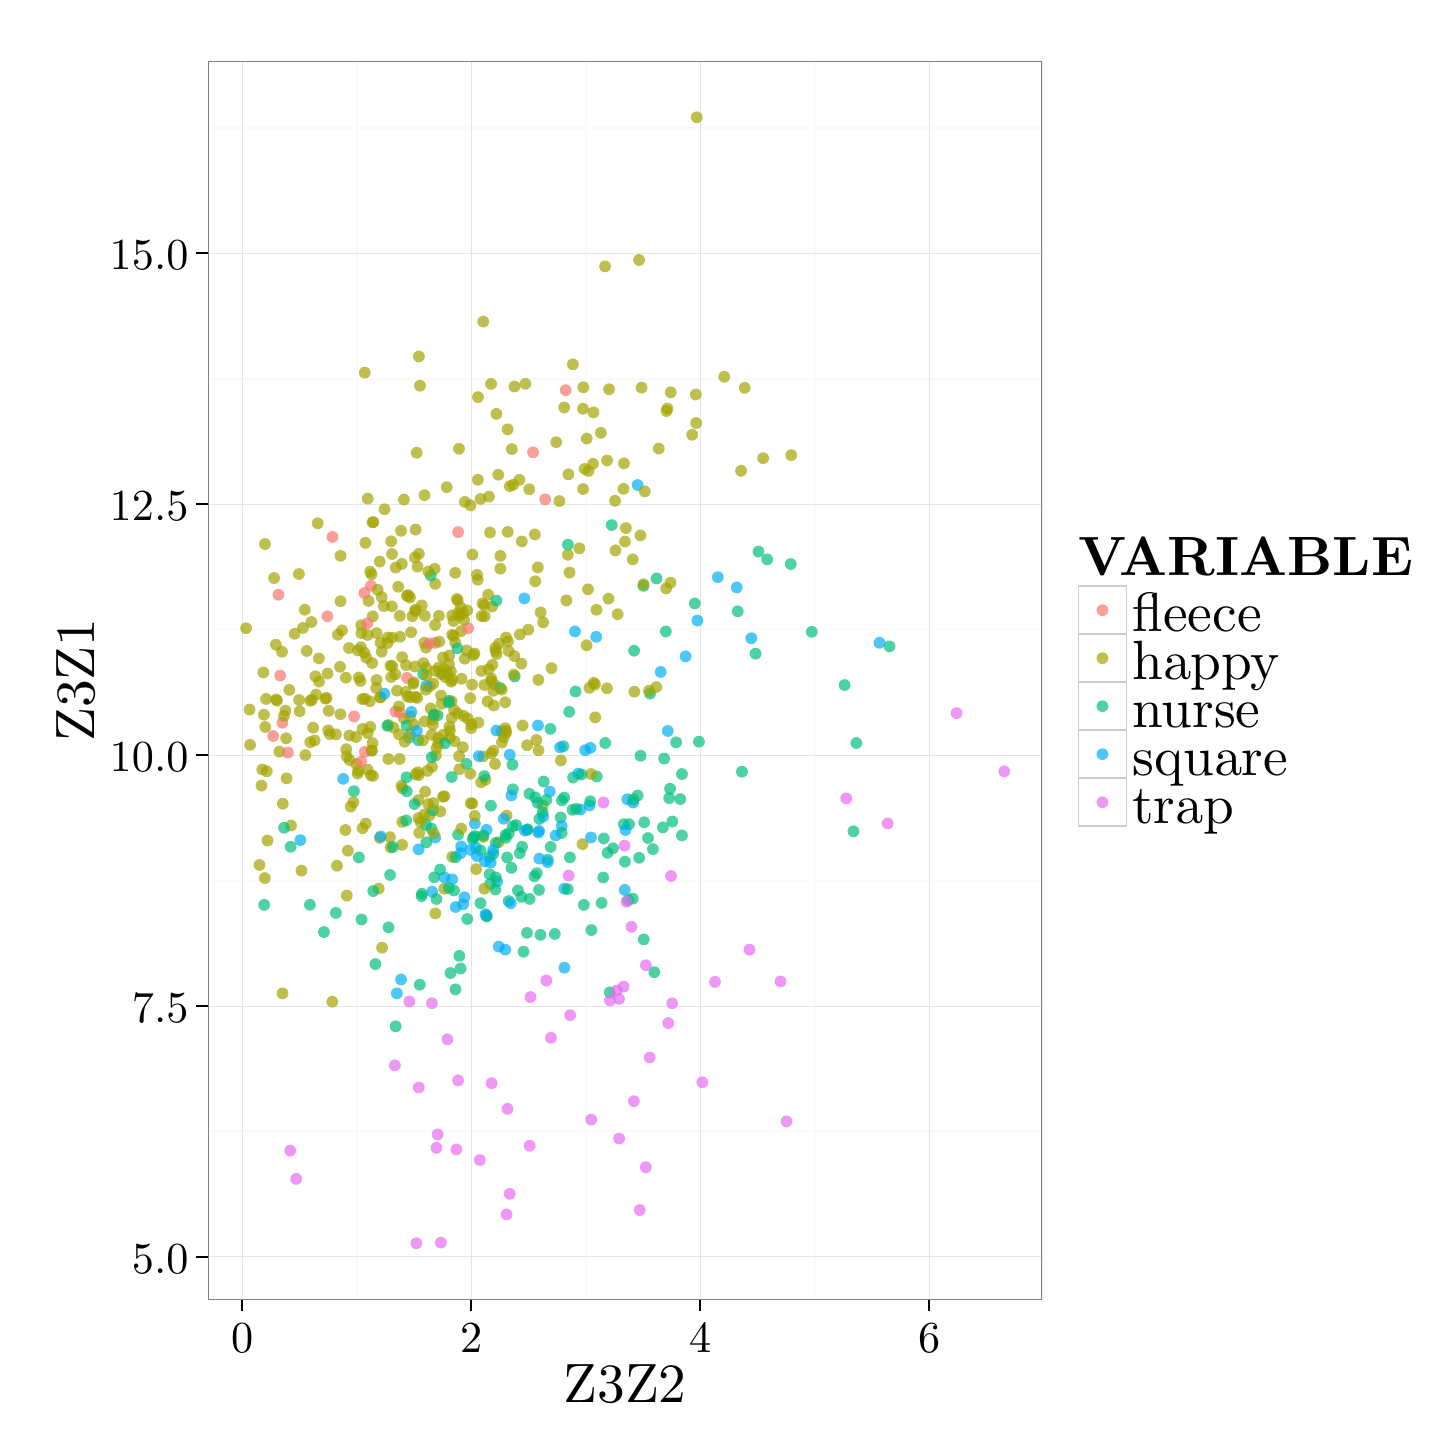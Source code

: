 % Created by tikzDevice version 0.8.1 on 2016-02-09 02:10:53
% !TEX encoding = UTF-8 Unicode
\begin{tikzpicture}[x=1pt,y=1pt]
\definecolor{fillColor}{RGB}{255,255,255}
\path[use as bounding box,fill=fillColor,fill opacity=0.00] (0,0) rectangle (505.89,505.89);
\begin{scope}
\path[clip] (  0.00,  0.00) rectangle (505.89,505.89);
\definecolor{drawColor}{RGB}{255,255,255}
\definecolor{fillColor}{RGB}{255,255,255}

\path[draw=drawColor,line width= 0.6pt,line join=round,line cap=round,fill=fillColor] (  0.00, -0.00) rectangle (505.89,505.89);
\end{scope}
\begin{scope}
\path[clip] ( 65.21, 46.31) rectangle (366.58,493.84);
\definecolor{fillColor}{RGB}{255,255,255}

\path[fill=fillColor] ( 65.21, 46.31) rectangle (366.58,493.84);
\definecolor{drawColor}{gray}{0.98}

\path[draw=drawColor,line width= 0.6pt,line join=round] ( 65.21,107.11) --
	(366.58,107.11);

\path[draw=drawColor,line width= 0.6pt,line join=round] ( 65.21,197.76) --
	(366.58,197.76);

\path[draw=drawColor,line width= 0.6pt,line join=round] ( 65.21,288.40) --
	(366.58,288.40);

\path[draw=drawColor,line width= 0.6pt,line join=round] ( 65.21,379.05) --
	(366.58,379.05);

\path[draw=drawColor,line width= 0.6pt,line join=round] ( 65.21,469.70) --
	(366.58,469.70);

\path[draw=drawColor,line width= 0.6pt,line join=round] (118.91, 46.31) --
	(118.91,493.84);

\path[draw=drawColor,line width= 0.6pt,line join=round] (201.64, 46.31) --
	(201.64,493.84);

\path[draw=drawColor,line width= 0.6pt,line join=round] (284.38, 46.31) --
	(284.38,493.84);
\definecolor{drawColor}{gray}{0.90}

\path[draw=drawColor,line width= 0.2pt,line join=round] ( 65.21, 61.79) --
	(366.58, 61.79);

\path[draw=drawColor,line width= 0.2pt,line join=round] ( 65.21,152.44) --
	(366.58,152.44);

\path[draw=drawColor,line width= 0.2pt,line join=round] ( 65.21,243.08) --
	(366.58,243.08);

\path[draw=drawColor,line width= 0.2pt,line join=round] ( 65.21,333.73) --
	(366.58,333.73);

\path[draw=drawColor,line width= 0.2pt,line join=round] ( 65.21,424.37) --
	(366.58,424.37);

\path[draw=drawColor,line width= 0.2pt,line join=round] ( 77.55, 46.31) --
	( 77.55,493.84);

\path[draw=drawColor,line width= 0.2pt,line join=round] (160.28, 46.31) --
	(160.28,493.84);

\path[draw=drawColor,line width= 0.2pt,line join=round] (243.01, 46.31) --
	(243.01,493.84);

\path[draw=drawColor,line width= 0.2pt,line join=round] (325.74, 46.31) --
	(325.74,493.84);
\definecolor{fillColor}{RGB}{0,191,125}

\path[fill=fillColor,fill opacity=0.70] (215.83,204.50) circle (  2.13);

\path[fill=fillColor,fill opacity=0.70] (211.53,209.36) circle (  2.13);
\definecolor{fillColor}{RGB}{163,165,0}

\path[fill=fillColor,fill opacity=0.70] (153.83,291.49) circle (  2.13);
\definecolor{fillColor}{RGB}{0,191,125}

\path[fill=fillColor,fill opacity=0.70] (215.42,218.06) circle (  2.13);

\path[fill=fillColor,fill opacity=0.70] (232.96,219.04) circle (  2.13);

\path[fill=fillColor,fill opacity=0.70] (225.93,209.07) circle (  2.13);
\definecolor{fillColor}{RGB}{163,165,0}

\path[fill=fillColor,fill opacity=0.70] (131.07,275.35) circle (  2.13);

\path[fill=fillColor,fill opacity=0.70] (160.11,225.64) circle (  2.13);
\definecolor{fillColor}{RGB}{0,191,125}

\path[fill=fillColor,fill opacity=0.70] (176.00,271.44) circle (  2.13);
\definecolor{fillColor}{RGB}{163,165,0}

\path[fill=fillColor,fill opacity=0.70] (134.14,250.52) circle (  2.13);

\path[fill=fillColor,fill opacity=0.70] (152.58,251.89) circle (  2.13);
\definecolor{fillColor}{RGB}{0,191,125}

\path[fill=fillColor,fill opacity=0.70] (160.82,212.59) circle (  2.13);
\definecolor{fillColor}{RGB}{163,165,0}

\path[fill=fillColor,fill opacity=0.70] (138.15,299.97) circle (  2.13);

\path[fill=fillColor,fill opacity=0.70] (131.65,315.71) circle (  2.13);
\definecolor{fillColor}{RGB}{0,176,246}

\path[fill=fillColor,fill opacity=0.70] (159.99,208.78) circle (  2.13);
\definecolor{fillColor}{RGB}{0,191,125}

\path[fill=fillColor,fill opacity=0.70] (222.78,218.75) circle (  2.13);

\path[fill=fillColor,fill opacity=0.70] (242.56,247.87) circle (  2.13);

\path[fill=fillColor,fill opacity=0.70] (181.33,229.05) circle (  2.13);
\definecolor{fillColor}{RGB}{163,165,0}

\path[fill=fillColor,fill opacity=0.70] (165.45,234.13) circle (  2.13);
\definecolor{fillColor}{RGB}{0,191,125}

\path[fill=fillColor,fill opacity=0.70] (217.32,218.06) circle (  2.13);
\definecolor{fillColor}{RGB}{163,165,0}

\path[fill=fillColor,fill opacity=0.70] (123.75,309.33) circle (  2.13);

\path[fill=fillColor,fill opacity=0.70] (122.88,250.95) circle (  2.13);

\path[fill=fillColor,fill opacity=0.70] (152.96,273.21) circle (  2.13);
\definecolor{fillColor}{RGB}{0,191,125}

\path[fill=fillColor,fill opacity=0.70] (298.40,215.49) circle (  2.13);
\definecolor{fillColor}{RGB}{163,165,0}

\path[fill=fillColor,fill opacity=0.70] (137.53,300.81) circle (  2.13);

\path[fill=fillColor,fill opacity=0.70] (130.33,253.92) circle (  2.13);
\definecolor{fillColor}{RGB}{0,191,125}

\path[fill=fillColor,fill opacity=0.70] (224.15,213.06) circle (  2.13);
\definecolor{fillColor}{RGB}{163,165,0}

\path[fill=fillColor,fill opacity=0.70] (159.95,236.30) circle (  2.13);
\definecolor{fillColor}{RGB}{0,191,125}

\path[fill=fillColor,fill opacity=0.70] (299.43,247.40) circle (  2.13);

\path[fill=fillColor,fill opacity=0.70] (234.32,247.65) circle (  2.13);
\definecolor{fillColor}{RGB}{163,165,0}

\path[fill=fillColor,fill opacity=0.70] (145.64,259.87) circle (  2.13);
\definecolor{fillColor}{RGB}{0,191,125}

\path[fill=fillColor,fill opacity=0.70] (236.43,236.19) circle (  2.13);
\definecolor{fillColor}{RGB}{163,165,0}

\path[fill=fillColor,fill opacity=0.70] (169.09,280.65) circle (  2.13);
\definecolor{fillColor}{RGB}{0,191,125}

\path[fill=fillColor,fill opacity=0.70] (205.66,235.29) circle (  2.13);
\definecolor{fillColor}{RGB}{163,165,0}

\path[fill=fillColor,fill opacity=0.70] (140.09,295.58) circle (  2.13);
\definecolor{fillColor}{RGB}{0,191,125}

\path[fill=fillColor,fill opacity=0.70] (235.81,227.13) circle (  2.13);
\definecolor{fillColor}{RGB}{163,165,0}

\path[fill=fillColor,fill opacity=0.70] (157.96,334.53) circle (  2.13);

\path[fill=fillColor,fill opacity=0.70] (163.96,273.43) circle (  2.13);
\definecolor{fillColor}{RGB}{0,191,125}

\path[fill=fillColor,fill opacity=0.70] (232.13,230.86) circle (  2.13);

\path[fill=fillColor,fill opacity=0.70] (186.46,233.51) circle (  2.13);
\definecolor{fillColor}{RGB}{163,165,0}

\path[fill=fillColor,fill opacity=0.70] (149.36,264.55) circle (  2.13);

\path[fill=fillColor,fill opacity=0.70] (121.85,263.39) circle (  2.13);

\path[fill=fillColor,fill opacity=0.70] (152.54,249.28) circle (  2.13);
\definecolor{fillColor}{RGB}{231,107,243}

\path[fill=fillColor,fill opacity=0.70] (137.90,154.00) circle (  2.13);
\definecolor{fillColor}{RGB}{0,191,125}

\path[fill=fillColor,fill opacity=0.70] (275.73,312.05) circle (  2.13);
\definecolor{fillColor}{RGB}{231,107,243}

\path[fill=fillColor,fill opacity=0.70] (295.79,227.38) circle (  2.13);
\definecolor{fillColor}{RGB}{163,165,0}

\path[fill=fillColor,fill opacity=0.70] (154.07,259.33) circle (  2.13);

\path[fill=fillColor,fill opacity=0.70] (148.61,293.37) circle (  2.13);
\definecolor{fillColor}{RGB}{0,176,246}

\path[fill=fillColor,fill opacity=0.70] (216.66,227.09) circle (  2.13);
\definecolor{fillColor}{RGB}{0,191,125}

\path[fill=fillColor,fill opacity=0.70] (196.89,223.25) circle (  2.13);
\definecolor{fillColor}{RGB}{163,165,0}

\path[fill=fillColor,fill opacity=0.70] (131.32,320.28) circle (  2.13);
\definecolor{fillColor}{RGB}{0,176,246}

\path[fill=fillColor,fill opacity=0.70] (216.04,215.96) circle (  2.13);
\definecolor{fillColor}{RGB}{163,165,0}

\path[fill=fillColor,fill opacity=0.70] (164.33,297.80) circle (  2.13);

\path[fill=fillColor,fill opacity=0.70] (124.70,293.19) circle (  2.13);

\path[fill=fillColor,fill opacity=0.70] (168.88,239.82) circle (  2.13);
\definecolor{fillColor}{RGB}{0,191,125}

\path[fill=fillColor,fill opacity=0.70] (184.89,219.95) circle (  2.13);
\definecolor{fillColor}{RGB}{163,165,0}

\path[fill=fillColor,fill opacity=0.70] (100.34,243.05) circle (  2.13);

\path[fill=fillColor,fill opacity=0.70] (157.22,245.87) circle (  2.13);

\path[fill=fillColor,fill opacity=0.70] (172.56,262.12) circle (  2.13);

\path[fill=fillColor,fill opacity=0.70] (112.09,286.52) circle (  2.13);
\definecolor{fillColor}{RGB}{0,191,125}

\path[fill=fillColor,fill opacity=0.70] (221.46,242.79) circle (  2.13);
\definecolor{fillColor}{RGB}{163,165,0}

\path[fill=fillColor,fill opacity=0.70] (153.95,286.08) circle (  2.13);

\path[fill=fillColor,fill opacity=0.70] (120.53,289.96) circle (  2.13);

\path[fill=fillColor,fill opacity=0.70] (200.49,210.85) circle (  2.13);

\path[fill=fillColor,fill opacity=0.70] (143.61,229.81) circle (  2.13);
\definecolor{fillColor}{RGB}{0,191,125}

\path[fill=fillColor,fill opacity=0.70] (166.94,199.97) circle (  2.13);
\definecolor{fillColor}{RGB}{163,165,0}

\path[fill=fillColor,fill opacity=0.70] (162.06,201.82) circle (  2.13);

\path[fill=fillColor,fill opacity=0.70] (164.54,242.54) circle (  2.13);

\path[fill=fillColor,fill opacity=0.70] (151.72,272.23) circle (  2.13);

\path[fill=fillColor,fill opacity=0.70] (149.40,272.27) circle (  2.13);
\definecolor{fillColor}{RGB}{0,176,246}

\path[fill=fillColor,fill opacity=0.70] (156.64,210.05) circle (  2.13);
\definecolor{fillColor}{RGB}{163,165,0}

\path[fill=fillColor,fill opacity=0.70] (147.50,242.90) circle (  2.13);

\path[fill=fillColor,fill opacity=0.70] (167.52,243.63) circle (  2.13);

\path[fill=fillColor,fill opacity=0.70] (156.06,293.37) circle (  2.13);

\path[fill=fillColor,fill opacity=0.70] (143.44,255.16) circle (  2.13);

\path[fill=fillColor,fill opacity=0.70] (141.50,214.95) circle (  2.13);

\path[fill=fillColor,fill opacity=0.70] (153.41,206.28) circle (  2.13);

\path[fill=fillColor,fill opacity=0.70] (148.37,249.10) circle (  2.13);

\path[fill=fillColor,fill opacity=0.70] (163.84,233.22) circle (  2.13);

\path[fill=fillColor,fill opacity=0.70] (139.02,293.23) circle (  2.13);

\path[fill=fillColor,fill opacity=0.70] (143.32,221.54) circle (  2.13);

\path[fill=fillColor,fill opacity=0.70] (155.65,294.46) circle (  2.13);

\path[fill=fillColor,fill opacity=0.70] (153.37,286.48) circle (  2.13);
\definecolor{fillColor}{RGB}{0,176,246}

\path[fill=fillColor,fill opacity=0.70] (169.63,197.36) circle (  2.13);
\definecolor{fillColor}{RGB}{163,165,0}

\path[fill=fillColor,fill opacity=0.70] (153.21,256.46) circle (  2.13);

\path[fill=fillColor,fill opacity=0.70] (155.11,299.43) circle (  2.13);

\path[fill=fillColor,fill opacity=0.70] (170.12,211.54) circle (  2.13);

\path[fill=fillColor,fill opacity=0.70] (161.44,279.78) circle (  2.13);

\path[fill=fillColor,fill opacity=0.70] (135.29,210.59) circle (  2.13);

\path[fill=fillColor,fill opacity=0.70] (135.38,218.90) circle (  2.13);
\definecolor{fillColor}{RGB}{0,191,125}

\path[fill=fillColor,fill opacity=0.70] (154.61,206.10) circle (  2.13);
\definecolor{fillColor}{RGB}{163,165,0}

\path[fill=fillColor,fill opacity=0.70] (137.24,264.18) circle (  2.13);

\path[fill=fillColor,fill opacity=0.70] (167.56,270.64) circle (  2.13);

\path[fill=fillColor,fill opacity=0.70] (146.46,254.07) circle (  2.13);

\path[fill=fillColor,fill opacity=0.70] (147.08,310.34) circle (  2.13);
\definecolor{fillColor}{RGB}{0,191,125}

\path[fill=fillColor,fill opacity=0.70] (175.29,217.34) circle (  2.13);
\definecolor{fillColor}{RGB}{0,176,246}

\path[fill=fillColor,fill opacity=0.70] (162.02,209.62) circle (  2.13);
\definecolor{fillColor}{RGB}{248,118,109}

\path[fill=fillColor,fill opacity=0.70] (137.07,270.93) circle (  2.13);
\definecolor{fillColor}{RGB}{231,107,243}

\path[fill=fillColor,fill opacity=0.70] (243.80,124.81) circle (  2.13);
\definecolor{fillColor}{RGB}{0,191,125}

\path[fill=fillColor,fill opacity=0.70] (154.07,194.10) circle (  2.13);
\definecolor{fillColor}{RGB}{163,165,0}

\path[fill=fillColor,fill opacity=0.70] (177.86,286.63) circle (  2.13);
\definecolor{fillColor}{RGB}{231,107,243}

\path[fill=fillColor,fill opacity=0.70] (221.17, 78.65) circle (  2.13);
\definecolor{fillColor}{RGB}{163,165,0}

\path[fill=fillColor,fill opacity=0.70] (146.55,268.86) circle (  2.13);
\definecolor{fillColor}{RGB}{0,176,246}

\path[fill=fillColor,fill opacity=0.70] (161.60,218.32) circle (  2.13);
\definecolor{fillColor}{RGB}{0,191,125}

\path[fill=fillColor,fill opacity=0.70] (163.67,208.53) circle (  2.13);
\definecolor{fillColor}{RGB}{163,165,0}

\path[fill=fillColor,fill opacity=0.70] (156.60,287.82) circle (  2.13);
\definecolor{fillColor}{RGB}{0,191,125}

\path[fill=fillColor,fill opacity=0.70] (154.57,158.38) circle (  2.13);
\definecolor{fillColor}{RGB}{163,165,0}

\path[fill=fillColor,fill opacity=0.70] (123.79,253.23) circle (  2.13);

\path[fill=fillColor,fill opacity=0.70] (160.24,252.76) circle (  2.13);
\definecolor{fillColor}{RGB}{0,191,125}

\path[fill=fillColor,fill opacity=0.70] (184.77,194.31) circle (  2.13);
\definecolor{fillColor}{RGB}{163,165,0}

\path[fill=fillColor,fill opacity=0.70] (164.66,213.46) circle (  2.13);
\definecolor{fillColor}{RGB}{0,191,125}

\path[fill=fillColor,fill opacity=0.70] (174.80,202.29) circle (  2.13);

\path[fill=fillColor,fill opacity=0.70] (166.94,206.24) circle (  2.13);
\definecolor{fillColor}{RGB}{0,176,246}

\path[fill=fillColor,fill opacity=0.70] (165.82,216.03) circle (  2.13);
\definecolor{fillColor}{RGB}{163,165,0}

\path[fill=fillColor,fill opacity=0.70] (170.33,283.29) circle (  2.13);
\definecolor{fillColor}{RGB}{0,191,125}

\path[fill=fillColor,fill opacity=0.70] (226.46,164.58) circle (  2.13);

\path[fill=fillColor,fill opacity=0.70] (132.98,145.04) circle (  2.13);
\definecolor{fillColor}{RGB}{163,165,0}

\path[fill=fillColor,fill opacity=0.70] (145.22,267.92) circle (  2.13);

\path[fill=fillColor,fill opacity=0.70] (113.00,257.80) circle (  2.13);

\path[fill=fillColor,fill opacity=0.70] (124.62,247.36) circle (  2.13);

\path[fill=fillColor,fill opacity=0.70] (178.40,276.08) circle (  2.13);

\path[fill=fillColor,fill opacity=0.70] (136.62,265.89) circle (  2.13);

\path[fill=fillColor,fill opacity=0.70] (173.76,280.68) circle (  2.13);

\path[fill=fillColor,fill opacity=0.70] (202.64,345.69) circle (  2.13);
\definecolor{fillColor}{RGB}{0,191,125}

\path[fill=fillColor,fill opacity=0.70] (130.95,199.72) circle (  2.13);
\definecolor{fillColor}{RGB}{163,165,0}

\path[fill=fillColor,fill opacity=0.70] (197.01,384.23) circle (  2.13);

\path[fill=fillColor,fill opacity=0.70] (181.25,339.09) circle (  2.13);
\definecolor{fillColor}{RGB}{0,191,125}

\path[fill=fillColor,fill opacity=0.70] (222.62,176.44) circle (  2.13);

\path[fill=fillColor,fill opacity=0.70] (179.18,171.98) circle (  2.13);
\definecolor{fillColor}{RGB}{163,165,0}

\path[fill=fillColor,fill opacity=0.70] ( 98.93,201.28) circle (  2.13);

\path[fill=fillColor,fill opacity=0.70] (115.31,242.54) circle (  2.13);

\path[fill=fillColor,fill opacity=0.70] (209.88,299.57) circle (  2.13);
\definecolor{fillColor}{RGB}{0,191,125}

\path[fill=fillColor,fill opacity=0.70] (218.65,191.16) circle (  2.13);

\path[fill=fillColor,fill opacity=0.70] (210.33,157.30) circle (  2.13);
\definecolor{fillColor}{RGB}{163,165,0}

\path[fill=fillColor,fill opacity=0.70] (241.56,363.02) circle (  2.13);

\path[fill=fillColor,fill opacity=0.70] (130.33,241.63) circle (  2.13);

\path[fill=fillColor,fill opacity=0.70] (257.78,345.77) circle (  2.13);

\path[fill=fillColor,fill opacity=0.70] (157.96,277.85) circle (  2.13);
\definecolor{fillColor}{RGB}{0,191,125}

\path[fill=fillColor,fill opacity=0.70] (231.80,227.49) circle (  2.13);
\definecolor{fillColor}{RGB}{163,165,0}

\path[fill=fillColor,fill opacity=0.70] (121.06,252.47) circle (  2.13);

\path[fill=fillColor,fill opacity=0.70] (127.56,263.93) circle (  2.13);
\definecolor{fillColor}{RGB}{0,191,125}

\path[fill=fillColor,fill opacity=0.70] (207.39,189.60) circle (  2.13);

\path[fill=fillColor,fill opacity=0.70] (180.42,178.80) circle (  2.13);

\path[fill=fillColor,fill opacity=0.70] (190.48,178.40) circle (  2.13);

\path[fill=fillColor,fill opacity=0.70] (169.01,194.46) circle (  2.13);
\definecolor{fillColor}{RGB}{163,165,0}

\path[fill=fillColor,fill opacity=0.70] (148.32,247.18) circle (  2.13);

\path[fill=fillColor,fill opacity=0.70] (116.72,224.41) circle (  2.13);

\path[fill=fillColor,fill opacity=0.70] (130.04,283.51) circle (  2.13);

\path[fill=fillColor,fill opacity=0.70] (116.10,281.73) circle (  2.13);

\path[fill=fillColor,fill opacity=0.70] (122.84,286.45) circle (  2.13);

\path[fill=fillColor,fill opacity=0.70] (126.07,270.17) circle (  2.13);

\path[fill=fillColor,fill opacity=0.70] (132.23,252.94) circle (  2.13);

\path[fill=fillColor,fill opacity=0.70] (123.96,235.79) circle (  2.13);

\path[fill=fillColor,fill opacity=0.70] (120.24,269.80) circle (  2.13);
\definecolor{fillColor}{RGB}{0,191,125}

\path[fill=fillColor,fill opacity=0.70] (185.31,178.07) circle (  2.13);
\definecolor{fillColor}{RGB}{163,165,0}

\path[fill=fillColor,fill opacity=0.70] (119.33,280.86) circle (  2.13);
\definecolor{fillColor}{RGB}{231,107,243}

\path[fill=fillColor,fill opacity=0.70] (146.09,153.38) circle (  2.13);

\path[fill=fillColor,fill opacity=0.70] (132.69,130.94) circle (  2.13);
\definecolor{fillColor}{RGB}{163,165,0}

\path[fill=fillColor,fill opacity=0.70] (131.78,275.17) circle (  2.13);
\definecolor{fillColor}{RGB}{0,176,246}

\path[fill=fillColor,fill opacity=0.70] (172.56,172.74) circle (  2.13);

\path[fill=fillColor,fill opacity=0.70] (170.21,173.83) circle (  2.13);
\definecolor{fillColor}{RGB}{231,107,243}

\path[fill=fillColor,fill opacity=0.70] (181.42,101.86) circle (  2.13);
\definecolor{fillColor}{RGB}{163,165,0}

\path[fill=fillColor,fill opacity=0.70] (195.81,309.00) circle (  2.13);
\definecolor{fillColor}{RGB}{0,191,125}

\path[fill=fillColor,fill opacity=0.70] (203.71,179.81) circle (  2.13);
\definecolor{fillColor}{RGB}{163,165,0}

\path[fill=fillColor,fill opacity=0.70] (135.96,335.36) circle (  2.13);
\definecolor{fillColor}{RGB}{0,191,125}

\path[fill=fillColor,fill opacity=0.70] (183.98,200.37) circle (  2.13);

\path[fill=fillColor,fill opacity=0.70] (177.16,194.13) circle (  2.13);

\path[fill=fillColor,fill opacity=0.70] (165.78,185.07) circle (  2.13);
\definecolor{fillColor}{RGB}{163,165,0}

\path[fill=fillColor,fill opacity=0.70] (128.96,331.88) circle (  2.13);

\path[fill=fillColor,fill opacity=0.70] ( 84.46,231.99) circle (  2.13);
\definecolor{fillColor}{RGB}{0,191,125}

\path[fill=fillColor,fill opacity=0.70] (209.55,207.73) circle (  2.13);
\definecolor{fillColor}{RGB}{163,165,0}

\path[fill=fillColor,fill opacity=0.70] (119.49,237.32) circle (  2.13);

\path[fill=fillColor,fill opacity=0.70] (184.52,270.20) circle (  2.13);
\definecolor{fillColor}{RGB}{0,191,125}

\path[fill=fillColor,fill opacity=0.70] (168.22,207.33) circle (  2.13);
\definecolor{fillColor}{RGB}{163,165,0}

\path[fill=fillColor,fill opacity=0.70] (147.37,273.47) circle (  2.13);

\path[fill=fillColor,fill opacity=0.70] (135.96,256.24) circle (  2.13);

\path[fill=fillColor,fill opacity=0.70] (150.10,250.33) circle (  2.13);

\path[fill=fillColor,fill opacity=0.70] (128.05,173.43) circle (  2.13);

\path[fill=fillColor,fill opacity=0.70] (126.86,194.79) circle (  2.13);

\path[fill=fillColor,fill opacity=0.70] (114.82,215.96) circle (  2.13);

\path[fill=fillColor,fill opacity=0.70] (130.91,213.39) circle (  2.13);

\path[fill=fillColor,fill opacity=0.70] (201.98,282.71) circle (  2.13);

\path[fill=fillColor,fill opacity=0.70] (186.13,224.81) circle (  2.13);

\path[fill=fillColor,fill opacity=0.70] (168.43,260.92) circle (  2.13);

\path[fill=fillColor,fill opacity=0.70] (145.26,221.29) circle (  2.13);

\path[fill=fillColor,fill opacity=0.70] (204.29,348.30) circle (  2.13);

\path[fill=fillColor,fill opacity=0.70] (168.22,244.60) circle (  2.13);

\path[fill=fillColor,fill opacity=0.70] (131.36,271.25) circle (  2.13);
\definecolor{fillColor}{RGB}{0,191,125}

\path[fill=fillColor,fill opacity=0.70] (173.23,206.06) circle (  2.13);
\definecolor{fillColor}{RGB}{163,165,0}

\path[fill=fillColor,fill opacity=0.70] (172.07,249.54) circle (  2.13);
\definecolor{fillColor}{RGB}{0,191,125}

\path[fill=fillColor,fill opacity=0.70] (183.11,199.25) circle (  2.13);

\path[fill=fillColor,fill opacity=0.70] (176.54,217.74) circle (  2.13);
\definecolor{fillColor}{RGB}{163,165,0}

\path[fill=fillColor,fill opacity=0.70] (173.06,221.18) circle (  2.13);

\path[fill=fillColor,fill opacity=0.70] (212.23,334.92) circle (  2.13);

\path[fill=fillColor,fill opacity=0.70] (150.52,194.75) circle (  2.13);
\definecolor{fillColor}{RGB}{0,176,246}

\path[fill=fillColor,fill opacity=0.70] (193.95,166.21) circle (  2.13);
\definecolor{fillColor}{RGB}{163,165,0}

\path[fill=fillColor,fill opacity=0.70] (110.06,153.92) circle (  2.13);
\definecolor{fillColor}{RGB}{248,118,109}

\path[fill=fillColor,fill opacity=0.70] (117.96,257.01) circle (  2.13);
\definecolor{fillColor}{RGB}{163,165,0}

\path[fill=fillColor,fill opacity=0.70] (166.15,262.44) circle (  2.13);
\definecolor{fillColor}{RGB}{231,107,243}

\path[fill=fillColor,fill opacity=0.70] (195.48,199.50) circle (  2.13);
\definecolor{fillColor}{RGB}{163,165,0}

\path[fill=fillColor,fill opacity=0.70] (161.56,221.04) circle (  2.13);
\definecolor{fillColor}{RGB}{0,176,246}

\path[fill=fillColor,fill opacity=0.70] (157.34,189.09) circle (  2.13);

\path[fill=fillColor,fill opacity=0.70] (153.37,198.16) circle (  2.13);

\path[fill=fillColor,fill opacity=0.70] (203.34,245.66) circle (  2.13);

\path[fill=fillColor,fill opacity=0.70] (261.50,285.25) circle (  2.13);
\definecolor{fillColor}{RGB}{0,191,125}

\path[fill=fillColor,fill opacity=0.70] (224.89,265.24) circle (  2.13);
\definecolor{fillColor}{RGB}{163,165,0}

\path[fill=fillColor,fill opacity=0.70] ( 85.37,257.62) circle (  2.13);

\path[fill=fillColor,fill opacity=0.70] (146.01,250.37) circle (  2.13);

\path[fill=fillColor,fill opacity=0.70] (134.92,324.08) circle (  2.13);
\definecolor{fillColor}{RGB}{0,191,125}

\path[fill=fillColor,fill opacity=0.70] (184.23,225.79) circle (  2.13);
\definecolor{fillColor}{RGB}{163,165,0}

\path[fill=fillColor,fill opacity=0.70] (153.37,293.48) circle (  2.13);
\definecolor{fillColor}{RGB}{0,176,246}

\path[fill=fillColor,fill opacity=0.70] (186.30,220.82) circle (  2.13);
\definecolor{fillColor}{RGB}{163,165,0}

\path[fill=fillColor,fill opacity=0.70] (140.88,311.14) circle (  2.13);

\path[fill=fillColor,fill opacity=0.70] (180.47,246.60) circle (  2.13);

\path[fill=fillColor,fill opacity=0.70] (139.97,275.03) circle (  2.13);

\path[fill=fillColor,fill opacity=0.70] (143.94,281.84) circle (  2.13);

\path[fill=fillColor,fill opacity=0.70] (168.72,268.43) circle (  2.13);

\path[fill=fillColor,fill opacity=0.70] (119.66,271.07) circle (  2.13);

\path[fill=fillColor,fill opacity=0.70] (120.57,287.14) circle (  2.13);

\path[fill=fillColor,fill opacity=0.70] (152.34,279.01) circle (  2.13);

\path[fill=fillColor,fill opacity=0.70] (140.09,295.04) circle (  2.13);
\definecolor{fillColor}{RGB}{0,176,246}

\path[fill=fillColor,fill opacity=0.70] (188.66,229.88) circle (  2.13);
\definecolor{fillColor}{RGB}{163,165,0}

\path[fill=fillColor,fill opacity=0.70] (158.62,280.86) circle (  2.13);

\path[fill=fillColor,fill opacity=0.70] (135.29,278.43) circle (  2.13);
\definecolor{fillColor}{RGB}{0,176,246}

\path[fill=fillColor,fill opacity=0.70] (174.22,243.15) circle (  2.13);
\definecolor{fillColor}{RGB}{163,165,0}

\path[fill=fillColor,fill opacity=0.70] (150.10,278.32) circle (  2.13);

\path[fill=fillColor,fill opacity=0.70] (121.68,279.99) circle (  2.13);

\path[fill=fillColor,fill opacity=0.70] (123.63,262.48) circle (  2.13);
\definecolor{fillColor}{RGB}{0,191,125}

\path[fill=fillColor,fill opacity=0.70] (158.54,239.86) circle (  2.13);

\path[fill=fillColor,fill opacity=0.70] (170.74,267.30) circle (  2.13);
\definecolor{fillColor}{RGB}{163,165,0}

\path[fill=fillColor,fill opacity=0.70] (136.74,275.53) circle (  2.13);

\path[fill=fillColor,fill opacity=0.70] (138.56,287.43) circle (  2.13);
\definecolor{fillColor}{RGB}{0,191,125}

\path[fill=fillColor,fill opacity=0.70] (188.99,209.83) circle (  2.13);
\definecolor{fillColor}{RGB}{231,107,243}

\path[fill=fillColor,fill opacity=0.70] (212.85,157.95) circle (  2.13);
\definecolor{fillColor}{RGB}{163,165,0}

\path[fill=fillColor,fill opacity=0.70] (100.84,280.65) circle (  2.13);
\definecolor{fillColor}{RGB}{248,118,109}

\path[fill=fillColor,fill opacity=0.70] (147.17,283.58) circle (  2.13);
\definecolor{fillColor}{RGB}{231,107,243}

\path[fill=fillColor,fill opacity=0.70] (215.67,210.30) circle (  2.13);
\definecolor{fillColor}{RGB}{0,176,246}

\path[fill=fillColor,fill opacity=0.70] (163.01,242.65) circle (  2.13);
\definecolor{fillColor}{RGB}{163,165,0}

\path[fill=fillColor,fill opacity=0.70] (121.81,381.23) circle (  2.13);
\definecolor{fillColor}{RGB}{0,191,125}

\path[fill=fillColor,fill opacity=0.70] (193.58,246.24) circle (  2.13);
\definecolor{fillColor}{RGB}{231,107,243}

\path[fill=fillColor,fill opacity=0.70] (187.41,161.57) circle (  2.13);
\definecolor{fillColor}{RGB}{163,165,0}

\path[fill=fillColor,fill opacity=0.70] (131.61,296.78) circle (  2.13);
\definecolor{fillColor}{RGB}{0,191,125}

\path[fill=fillColor,fill opacity=0.70] (183.40,227.74) circle (  2.13);

\path[fill=fillColor,fill opacity=0.70] (186.09,222.34) circle (  2.13);

\path[fill=fillColor,fill opacity=0.70] (152.30,262.63) circle (  2.13);

\path[fill=fillColor,fill opacity=0.70] (161.11,213.31) circle (  2.13);
\definecolor{fillColor}{RGB}{0,176,246}

\path[fill=fillColor,fill opacity=0.70] (137.69,249.35) circle (  2.13);
\definecolor{fillColor}{RGB}{0,191,125}

\path[fill=fillColor,fill opacity=0.70] (148.16,257.40) circle (  2.13);
\definecolor{fillColor}{RGB}{163,165,0}

\path[fill=fillColor,fill opacity=0.70] (104.81,326.80) circle (  2.13);

\path[fill=fillColor,fill opacity=0.70] (124.25,308.38) circle (  2.13);

\path[fill=fillColor,fill opacity=0.70] ( 89.05,307.01) circle (  2.13);

\path[fill=fillColor,fill opacity=0.70] (203.59,236.19) circle (  2.13);

\path[fill=fillColor,fill opacity=0.70] (162.84,254.76) circle (  2.13);

\path[fill=fillColor,fill opacity=0.70] (154.24,248.05) circle (  2.13);

\path[fill=fillColor,fill opacity=0.70] (166.40,300.99) circle (  2.13);

\path[fill=fillColor,fill opacity=0.70] (160.57,268.50) circle (  2.13);

\path[fill=fillColor,fill opacity=0.70] (138.15,257.01) circle (  2.13);
\definecolor{fillColor}{RGB}{0,176,246}

\path[fill=fillColor,fill opacity=0.70] (218.77,225.86) circle (  2.13);

\path[fill=fillColor,fill opacity=0.70] (203.05,224.84) circle (  2.13);
\definecolor{fillColor}{RGB}{163,165,0}

\path[fill=fillColor,fill opacity=0.70] (154.49,283.73) circle (  2.13);

\path[fill=fillColor,fill opacity=0.70] (133.89,303.85) circle (  2.13);

\path[fill=fillColor,fill opacity=0.70] (147.25,304.90) circle (  2.13);

\path[fill=fillColor,fill opacity=0.70] (155.40,258.09) circle (  2.13);
\definecolor{fillColor}{RGB}{0,191,125}

\path[fill=fillColor,fill opacity=0.70] (258.11,237.03) circle (  2.13);
\definecolor{fillColor}{RGB}{163,165,0}

\path[fill=fillColor,fill opacity=0.70] (155.98,237.90) circle (  2.13);

\path[fill=fillColor,fill opacity=0.70] (122.84,237.75) circle (  2.13);

\path[fill=fillColor,fill opacity=0.70] (133.43,266.32) circle (  2.13);
\definecolor{fillColor}{RGB}{0,191,125}

\path[fill=fillColor,fill opacity=0.70] (207.97,198.81) circle (  2.13);

\path[fill=fillColor,fill opacity=0.70] (220.96,205.92) circle (  2.13);
\definecolor{fillColor}{RGB}{163,165,0}

\path[fill=fillColor,fill opacity=0.70] (146.34,255.84) circle (  2.13);
\definecolor{fillColor}{RGB}{0,191,125}

\path[fill=fillColor,fill opacity=0.70] (229.53,216.90) circle (  2.13);
\definecolor{fillColor}{RGB}{0,176,246}

\path[fill=fillColor,fill opacity=0.70] (231.30,251.75) circle (  2.13);
\definecolor{fillColor}{RGB}{163,165,0}

\path[fill=fillColor,fill opacity=0.70] (168.26,266.25) circle (  2.13);
\definecolor{fillColor}{RGB}{0,191,125}

\path[fill=fillColor,fill opacity=0.70] (295.21,268.35) circle (  2.13);
\definecolor{fillColor}{RGB}{231,107,243}

\path[fill=fillColor,fill opacity=0.70] (208.06,225.93) circle (  2.13);
\definecolor{fillColor}{RGB}{248,118,109}

\path[fill=fillColor,fill opacity=0.70] (122.72,290.65) circle (  2.13);

\path[fill=fillColor,fill opacity=0.70] (182.62,352.44) circle (  2.13);
\definecolor{fillColor}{RGB}{0,191,125}

\path[fill=fillColor,fill opacity=0.70] (220.42,228.43) circle (  2.13);
\definecolor{fillColor}{RGB}{163,165,0}

\path[fill=fillColor,fill opacity=0.70] (150.06,227.96) circle (  2.13);
\definecolor{fillColor}{RGB}{0,176,246}

\path[fill=fillColor,fill opacity=0.70] (307.79,283.62) circle (  2.13);
\definecolor{fillColor}{RGB}{163,165,0}

\path[fill=fillColor,fill opacity=0.70] (161.02,279.16) circle (  2.13);
\definecolor{fillColor}{RGB}{248,118,109}

\path[fill=fillColor,fill opacity=0.70] (132.85,258.75) circle (  2.13);
\definecolor{fillColor}{RGB}{163,165,0}

\path[fill=fillColor,fill opacity=0.70] (143.32,283.62) circle (  2.13);
\definecolor{fillColor}{RGB}{0,191,125}

\path[fill=fillColor,fill opacity=0.70] (311.43,282.31) circle (  2.13);
\definecolor{fillColor}{RGB}{163,165,0}

\path[fill=fillColor,fill opacity=0.70] (171.32,251.64) circle (  2.13);

\path[fill=fillColor,fill opacity=0.70] (124.91,327.20) circle (  2.13);

\path[fill=fillColor,fill opacity=0.70] ( 95.17,217.59) circle (  2.13);

\path[fill=fillColor,fill opacity=0.70] (167.93,275.64) circle (  2.13);

\path[fill=fillColor,fill opacity=0.70] ( 85.16,272.89) circle (  2.13);
\definecolor{fillColor}{RGB}{0,191,125}

\path[fill=fillColor,fill opacity=0.70] (152.21,195.00) circle (  2.13);
\definecolor{fillColor}{RGB}{163,165,0}

\path[fill=fillColor,fill opacity=0.70] (118.66,249.57) circle (  2.13);
\definecolor{fillColor}{RGB}{0,176,246}

\path[fill=fillColor,fill opacity=0.70] (133.39,156.93) circle (  2.13);
\definecolor{fillColor}{RGB}{0,191,125}

\path[fill=fillColor,fill opacity=0.70] (197.09,234.92) circle (  2.13);
\definecolor{fillColor}{RGB}{163,165,0}

\path[fill=fillColor,fill opacity=0.70] (174.22,340.22) circle (  2.13);

\path[fill=fillColor,fill opacity=0.70] (111.76,203.05) circle (  2.13);

\path[fill=fillColor,fill opacity=0.70] (140.13,264.11) circle (  2.13);
\definecolor{fillColor}{RGB}{0,191,125}

\path[fill=fillColor,fill opacity=0.70] (167.10,196.49) circle (  2.13);

\path[fill=fillColor,fill opacity=0.70] (169.13,211.32) circle (  2.13);
\definecolor{fillColor}{RGB}{163,165,0}

\path[fill=fillColor,fill opacity=0.70] (175.67,272.12) circle (  2.13);

\path[fill=fillColor,fill opacity=0.70] (131.69,285.47) circle (  2.13);

\path[fill=fillColor,fill opacity=0.70] (120.98,263.28) circle (  2.13);

\path[fill=fillColor,fill opacity=0.70] ( 90.95,244.31) circle (  2.13);

\path[fill=fillColor,fill opacity=0.70] (103.98,271.51) circle (  2.13);

\path[fill=fillColor,fill opacity=0.70] (158.83,295.33) circle (  2.13);

\path[fill=fillColor,fill opacity=0.70] (224.52,266.29) circle (  2.13);

\path[fill=fillColor,fill opacity=0.70] (207.15,359.47) circle (  2.13);

\path[fill=fillColor,fill opacity=0.70] (162.35,308.17) circle (  2.13);

\path[fill=fillColor,fill opacity=0.70] (126.07,287.10) circle (  2.13);
\definecolor{fillColor}{RGB}{0,191,125}

\path[fill=fillColor,fill opacity=0.70] (169.17,198.85) circle (  2.13);
\definecolor{fillColor}{RGB}{163,165,0}

\path[fill=fillColor,fill opacity=0.70] (127.93,280.39) circle (  2.13);
\definecolor{fillColor}{RGB}{0,191,125}

\path[fill=fillColor,fill opacity=0.70] (145.88,216.47) circle (  2.13);

\path[fill=fillColor,fill opacity=0.70] (155.52,214.26) circle (  2.13);
\definecolor{fillColor}{RGB}{231,107,243}

\path[fill=fillColor,fill opacity=0.70] (151.67,140.33) circle (  2.13);
\definecolor{fillColor}{RGB}{163,165,0}

\path[fill=fillColor,fill opacity=0.70] (139.31,268.75) circle (  2.13);

\path[fill=fillColor,fill opacity=0.70] (115.69,208.49) circle (  2.13);
\definecolor{fillColor}{RGB}{248,118,109}

\path[fill=fillColor,fill opacity=0.70] ( 91.24,271.76) circle (  2.13);
\definecolor{fillColor}{RGB}{0,191,125}

\path[fill=fillColor,fill opacity=0.70] (173.85,214.73) circle (  2.13);
\definecolor{fillColor}{RGB}{0,176,246}

\path[fill=fillColor,fill opacity=0.70] (146.17,193.66) circle (  2.13);

\path[fill=fillColor,fill opacity=0.70] (156.51,207.62) circle (  2.13);
\definecolor{fillColor}{RGB}{163,165,0}

\path[fill=fillColor,fill opacity=0.70] (134.55,285.79) circle (  2.13);
\definecolor{fillColor}{RGB}{0,191,125}

\path[fill=fillColor,fill opacity=0.70] (146.92,198.88) circle (  2.13);
\definecolor{fillColor}{RGB}{163,165,0}

\path[fill=fillColor,fill opacity=0.70] (111.38,250.52) circle (  2.13);

\path[fill=fillColor,fill opacity=0.70] (177.69,342.50) circle (  2.13);

\path[fill=fillColor,fill opacity=0.70] ( 86.65,212.15) circle (  2.13);

\path[fill=fillColor,fill opacity=0.70] (228.04,353.78) circle (  2.13);
\definecolor{fillColor}{RGB}{0,176,246}

\path[fill=fillColor,fill opacity=0.70] (157.84,191.67) circle (  2.13);
\definecolor{fillColor}{RGB}{163,165,0}

\path[fill=fillColor,fill opacity=0.70] (183.28,322.74) circle (  2.13);
\definecolor{fillColor}{RGB}{0,191,125}

\path[fill=fillColor,fill opacity=0.70] (203.26,226.33) circle (  2.13);
\definecolor{fillColor}{RGB}{163,165,0}

\path[fill=fillColor,fill opacity=0.70] ( 80.19,259.47) circle (  2.13);

\path[fill=fillColor,fill opacity=0.70] (167.48,269.80) circle (  2.13);

\path[fill=fillColor,fill opacity=0.70] (103.15,252.94) circle (  2.13);

\path[fill=fillColor,fill opacity=0.70] (185.35,294.57) circle (  2.13);

\path[fill=fillColor,fill opacity=0.70] (102.12,247.69) circle (  2.13);

\path[fill=fillColor,fill opacity=0.70] (213.19,293.95) circle (  2.13);

\path[fill=fillColor,fill opacity=0.70] (212.40,317.01) circle (  2.13);

\path[fill=fillColor,fill opacity=0.70] (251.70,379.74) circle (  2.13);
\definecolor{fillColor}{RGB}{0,191,125}

\path[fill=fillColor,fill opacity=0.70] (187.95,205.26) circle (  2.13);

\path[fill=fillColor,fill opacity=0.70] (146.50,223.14) circle (  2.13);
\definecolor{fillColor}{RGB}{163,165,0}

\path[fill=fillColor,fill opacity=0.70] (241.77,473.50) circle (  2.13);

\path[fill=fillColor,fill opacity=0.70] (241.44,373.32) circle (  2.13);

\path[fill=fillColor,fill opacity=0.70] (195.40,344.50) circle (  2.13);

\path[fill=fillColor,fill opacity=0.70] (142.41,297.14) circle (  2.13);
\definecolor{fillColor}{RGB}{0,176,246}

\path[fill=fillColor,fill opacity=0.70] (147.29,213.24) circle (  2.13);
\definecolor{fillColor}{RGB}{248,118,109}

\path[fill=fillColor,fill opacity=0.70] ( 88.72,249.93) circle (  2.13);

\path[fill=fillColor,fill opacity=0.70] ( 92.03,254.72) circle (  2.13);
\definecolor{fillColor}{RGB}{0,176,246}

\path[fill=fillColor,fill opacity=0.70] ( 98.52,212.30) circle (  2.13);
\definecolor{fillColor}{RGB}{0,191,125}

\path[fill=fillColor,fill opacity=0.70] (173.81,190.29) circle (  2.13);
\definecolor{fillColor}{RGB}{163,165,0}

\path[fill=fillColor,fill opacity=0.70] (141.21,220.28) circle (  2.13);
\definecolor{fillColor}{RGB}{0,176,246}

\path[fill=fillColor,fill opacity=0.70] (162.35,206.57) circle (  2.13);
\definecolor{fillColor}{RGB}{163,165,0}

\path[fill=fillColor,fill opacity=0.70] (240.11,358.78) circle (  2.13);
\definecolor{fillColor}{RGB}{0,191,125}

\path[fill=fillColor,fill opacity=0.70] (165.90,184.71) circle (  2.13);
\definecolor{fillColor}{RGB}{231,107,243}

\path[fill=fillColor,fill opacity=0.70] (224.77,133.76) circle (  2.13);
\definecolor{fillColor}{RGB}{248,118,109}

\path[fill=fillColor,fill opacity=0.70] (159.20,288.88) circle (  2.13);
\definecolor{fillColor}{RGB}{0,191,125}

\path[fill=fillColor,fill opacity=0.70] (178.65,209.91) circle (  2.13);

\path[fill=fillColor,fill opacity=0.70] (172.77,213.13) circle (  2.13);
\definecolor{fillColor}{RGB}{163,165,0}

\path[fill=fillColor,fill opacity=0.70] (227.13,267.59) circle (  2.13);

\path[fill=fillColor,fill opacity=0.70] (150.97,271.15) circle (  2.13);

\path[fill=fillColor,fill opacity=0.70] (140.17,236.08) circle (  2.13);

\path[fill=fillColor,fill opacity=0.70] ( 92.60,257.22) circle (  2.13);

\path[fill=fillColor,fill opacity=0.70] (265.76,350.33) circle (  2.13);

\path[fill=fillColor,fill opacity=0.70] (169.46,279.56) circle (  2.13);

\path[fill=fillColor,fill opacity=0.70] (143.98,274.63) circle (  2.13);

\path[fill=fillColor,fill opacity=0.70] (189.28,274.45) circle (  2.13);

\path[fill=fillColor,fill opacity=0.70] (204.54,269.15) circle (  2.13);
\definecolor{fillColor}{RGB}{0,176,246}

\path[fill=fillColor,fill opacity=0.70] (184.89,205.63) circle (  2.13);
\definecolor{fillColor}{RGB}{163,165,0}

\path[fill=fillColor,fill opacity=0.70] (124.79,235.50) circle (  2.13);

\path[fill=fillColor,fill opacity=0.70] (171.32,266.69) circle (  2.13);
\definecolor{fillColor}{RGB}{0,191,125}

\path[fill=fillColor,fill opacity=0.70] (178.40,191.81) circle (  2.13);

\path[fill=fillColor,fill opacity=0.70] (130.41,180.79) circle (  2.13);
\definecolor{fillColor}{RGB}{163,165,0}

\path[fill=fillColor,fill opacity=0.70] (138.15,250.66) circle (  2.13);

\path[fill=fillColor,fill opacity=0.70] (136.25,247.87) circle (  2.13);

\path[fill=fillColor,fill opacity=0.70] (165.04,268.35) circle (  2.13);

\path[fill=fillColor,fill opacity=0.70] (172.81,251.78) circle (  2.13);
\definecolor{fillColor}{RGB}{0,191,125}

\path[fill=fillColor,fill opacity=0.70] (147.70,191.02) circle (  2.13);
\definecolor{fillColor}{RGB}{163,165,0}

\path[fill=fillColor,fill opacity=0.70] (115.11,245.15) circle (  2.13);
\definecolor{fillColor}{RGB}{0,191,125}

\path[fill=fillColor,fill opacity=0.70] (181.38,191.05) circle (  2.13);
\definecolor{fillColor}{RGB}{163,165,0}

\path[fill=fillColor,fill opacity=0.70] (149.57,261.57) circle (  2.13);
\definecolor{fillColor}{RGB}{0,191,125}

\path[fill=fillColor,fill opacity=0.70] (152.79,164.29) circle (  2.13);
\definecolor{fillColor}{RGB}{163,165,0}

\path[fill=fillColor,fill opacity=0.70] ( 85.70,198.59) circle (  2.13);
\definecolor{fillColor}{RGB}{0,191,125}

\path[fill=fillColor,fill opacity=0.70] (163.63,189.53) circle (  2.13);
\definecolor{fillColor}{RGB}{231,107,243}

\path[fill=fillColor,fill opacity=0.70] (213.72,104.50) circle (  2.13);
\definecolor{fillColor}{RGB}{163,165,0}

\path[fill=fillColor,fill opacity=0.70] (146.59,225.68) circle (  2.13);

\path[fill=fillColor,fill opacity=0.70] (131.12,209.69) circle (  2.13);
\definecolor{fillColor}{RGB}{231,107,243}

\path[fill=fillColor,fill opacity=0.70] (248.35,161.07) circle (  2.13);
\definecolor{fillColor}{RGB}{0,191,125}

\path[fill=fillColor,fill opacity=0.70] (180.63,216.21) circle (  2.13);
\definecolor{fillColor}{RGB}{231,107,243}

\path[fill=fillColor,fill opacity=0.70] (274.20,110.67) circle (  2.13);

\path[fill=fillColor,fill opacity=0.70] (260.84,172.71) circle (  2.13);
\definecolor{fillColor}{RGB}{0,176,246}

\path[fill=fillColor,fill opacity=0.70] (174.55,189.49) circle (  2.13);
\definecolor{fillColor}{RGB}{0,191,125}

\path[fill=fillColor,fill opacity=0.70] (175.34,230.68) circle (  2.13);

\path[fill=fillColor,fill opacity=0.70] (125.66,167.52) circle (  2.13);
\definecolor{fillColor}{RGB}{163,165,0}

\path[fill=fillColor,fill opacity=0.70] (140.75,263.71) circle (  2.13);

\path[fill=fillColor,fill opacity=0.70] (115.31,192.28) circle (  2.13);
\definecolor{fillColor}{RGB}{0,191,125}

\path[fill=fillColor,fill opacity=0.70] (216.99,190.65) circle (  2.13);
\definecolor{fillColor}{RGB}{163,165,0}

\path[fill=fillColor,fill opacity=0.70] (194.65,298.92) circle (  2.13);

\path[fill=fillColor,fill opacity=0.70] (141.21,226.77) circle (  2.13);

\path[fill=fillColor,fill opacity=0.70] (183.82,248.48) circle (  2.13);

\path[fill=fillColor,fill opacity=0.70] (165.04,297.22) circle (  2.13);

\path[fill=fillColor,fill opacity=0.70] (153.00,269.55) circle (  2.13);

\path[fill=fillColor,fill opacity=0.70] (153.21,262.44) circle (  2.13);
\definecolor{fillColor}{RGB}{0,191,125}

\path[fill=fillColor,fill opacity=0.70] (236.43,214.00) circle (  2.13);
\definecolor{fillColor}{RGB}{163,165,0}

\path[fill=fillColor,fill opacity=0.70] (159.91,263.60) circle (  2.13);

\path[fill=fillColor,fill opacity=0.70] (186.26,290.98) circle (  2.13);

\path[fill=fillColor,fill opacity=0.70] (157.55,257.19) circle (  2.13);
\definecolor{fillColor}{RGB}{0,176,246}

\path[fill=fillColor,fill opacity=0.70] (203.55,213.28) circle (  2.13);
\definecolor{fillColor}{RGB}{163,165,0}

\path[fill=fillColor,fill opacity=0.70] (150.56,228.18) circle (  2.13);
\definecolor{fillColor}{RGB}{0,191,125}

\path[fill=fillColor,fill opacity=0.70] (164.62,214.00) circle (  2.13);

\path[fill=fillColor,fill opacity=0.70] (192.59,220.49) circle (  2.13);
\definecolor{fillColor}{RGB}{231,107,243}

\path[fill=fillColor,fill opacity=0.70] (218.19,180.97) circle (  2.13);
\definecolor{fillColor}{RGB}{163,165,0}

\path[fill=fillColor,fill opacity=0.70] (172.56,252.76) circle (  2.13);

\path[fill=fillColor,fill opacity=0.70] (156.80,270.60) circle (  2.13);
\definecolor{fillColor}{RGB}{248,118,109}

\path[fill=fillColor,fill opacity=0.70] (145.10,283.40) circle (  2.13);
\definecolor{fillColor}{RGB}{0,191,125}

\path[fill=fillColor,fill opacity=0.70] (208.18,212.92) circle (  2.13);
\definecolor{fillColor}{RGB}{163,165,0}

\path[fill=fillColor,fill opacity=0.70] (136.99,300.59) circle (  2.13);

\path[fill=fillColor,fill opacity=0.70] (122.35,278.22) circle (  2.13);
\definecolor{fillColor}{RGB}{0,176,246}

\path[fill=fillColor,fill opacity=0.70] (199.74,223.36) circle (  2.13);
\definecolor{fillColor}{RGB}{0,191,125}

\path[fill=fillColor,fill opacity=0.70] (180.51,216.03) circle (  2.13);

\path[fill=fillColor,fill opacity=0.70] (143.94,217.85) circle (  2.13);
\definecolor{fillColor}{RGB}{163,165,0}

\path[fill=fillColor,fill opacity=0.70] (127.31,263.89) circle (  2.13);
\definecolor{fillColor}{RGB}{0,176,246}

\path[fill=fillColor,fill opacity=0.70] (184.81,215.63) circle (  2.13);
\definecolor{fillColor}{RGB}{163,165,0}

\path[fill=fillColor,fill opacity=0.70] (141.29,235.79) circle (  2.13);

\path[fill=fillColor,fill opacity=0.70] (184.60,244.75) circle (  2.13);

\path[fill=fillColor,fill opacity=0.70] (219.23,265.92) circle (  2.13);
\definecolor{fillColor}{RGB}{0,176,246}

\path[fill=fillColor,fill opacity=0.70] (165.24,204.61) circle (  2.13);
\definecolor{fillColor}{RGB}{163,165,0}

\path[fill=fillColor,fill opacity=0.70] (218.65,313.75) circle (  2.13);
\definecolor{fillColor}{RGB}{0,191,125}

\path[fill=fillColor,fill opacity=0.70] (218.89,226.98) circle (  2.13);
\definecolor{fillColor}{RGB}{0,176,246}

\path[fill=fillColor,fill opacity=0.70] (187.91,204.32) circle (  2.13);
\definecolor{fillColor}{RGB}{163,165,0}

\path[fill=fillColor,fill opacity=0.70] (124.50,276.29) circle (  2.13);
\definecolor{fillColor}{RGB}{0,176,246}

\path[fill=fillColor,fill opacity=0.70] (184.52,215.05) circle (  2.13);
\definecolor{fillColor}{RGB}{163,165,0}

\path[fill=fillColor,fill opacity=0.70] ( 86.40,237.17) circle (  2.13);

\path[fill=fillColor,fill opacity=0.70] (149.11,222.67) circle (  2.13);
\definecolor{fillColor}{RGB}{0,176,246}

\path[fill=fillColor,fill opacity=0.70] (154.65,188.15) circle (  2.13);

\path[fill=fillColor,fill opacity=0.70] (172.03,220.02) circle (  2.13);
\definecolor{fillColor}{RGB}{231,107,243}

\path[fill=fillColor,fill opacity=0.70] (189.07,140.87) circle (  2.13);

\path[fill=fillColor,fill opacity=0.70] (210.41,154.36) circle (  2.13);
\definecolor{fillColor}{RGB}{163,165,0}

\path[fill=fillColor,fill opacity=0.70] (144.44,237.32) circle (  2.13);
\definecolor{fillColor}{RGB}{0,176,246}

\path[fill=fillColor,fill opacity=0.70] (192.96,217.41) circle (  2.13);
\definecolor{fillColor}{RGB}{163,165,0}

\path[fill=fillColor,fill opacity=0.70] (160.65,225.53) circle (  2.13);

\path[fill=fillColor,fill opacity=0.70] (160.36,254.14) circle (  2.13);

\path[fill=fillColor,fill opacity=0.70] (173.56,284.13) circle (  2.13);
\definecolor{fillColor}{RGB}{231,107,243}

\path[fill=fillColor,fill opacity=0.70] (140.46, 66.65) circle (  2.13);
\definecolor{fillColor}{RGB}{0,191,125}

\path[fill=fillColor,fill opacity=0.70] (156.43,165.92) circle (  2.13);
\definecolor{fillColor}{RGB}{163,165,0}

\path[fill=fillColor,fill opacity=0.70] (156.68,216.47) circle (  2.13);
\definecolor{fillColor}{RGB}{0,191,125}

\path[fill=fillColor,fill opacity=0.70] (141.66,160.05) circle (  2.13);
\definecolor{fillColor}{RGB}{163,165,0}

\path[fill=fillColor,fill opacity=0.70] (205.53,295.55) circle (  2.13);

\path[fill=fillColor,fill opacity=0.70] (146.75,214.76) circle (  2.13);

\path[fill=fillColor,fill opacity=0.70] ( 93.56,234.63) circle (  2.13);
\definecolor{fillColor}{RGB}{0,191,125}

\path[fill=fillColor,fill opacity=0.70] (155.98,170.49) circle (  2.13);
\definecolor{fillColor}{RGB}{163,165,0}

\path[fill=fillColor,fill opacity=0.70] (112.87,274.92) circle (  2.13);

\path[fill=fillColor,fill opacity=0.70] (141.95,218.83) circle (  2.13);

\path[fill=fillColor,fill opacity=0.70] (159.04,256.24) circle (  2.13);

\path[fill=fillColor,fill opacity=0.70] (209.34,267.16) circle (  2.13);

\path[fill=fillColor,fill opacity=0.70] (108.78,259.04) circle (  2.13);

\path[fill=fillColor,fill opacity=0.70] (108.61,251.97) circle (  2.13);

\path[fill=fillColor,fill opacity=0.70] (170.83,315.02) circle (  2.13);

\path[fill=fillColor,fill opacity=0.70] (141.00,236.85) circle (  2.13);

\path[fill=fillColor,fill opacity=0.70] (153.41,270.20) circle (  2.13);

\path[fill=fillColor,fill opacity=0.70] (134.43,241.63) circle (  2.13);

\path[fill=fillColor,fill opacity=0.70] (155.89,242.65) circle (  2.13);

\path[fill=fillColor,fill opacity=0.70] ( 92.19,225.46) circle (  2.13);
\definecolor{fillColor}{RGB}{0,176,246}

\path[fill=fillColor,fill opacity=0.70] (134.92,161.94) circle (  2.13);
\definecolor{fillColor}{RGB}{163,165,0}

\path[fill=fillColor,fill opacity=0.70] (147.29,185.83) circle (  2.13);
\definecolor{fillColor}{RGB}{0,191,125}

\path[fill=fillColor,fill opacity=0.70] (158.83,183.80) circle (  2.13);
\definecolor{fillColor}{RGB}{163,165,0}

\path[fill=fillColor,fill opacity=0.70] (138.31,263.93) circle (  2.13);

\path[fill=fillColor,fill opacity=0.70] (135.46,230.97) circle (  2.13);
\definecolor{fillColor}{RGB}{248,118,109}

\path[fill=fillColor,fill opacity=0.70] (134.43,258.53) circle (  2.13);
\definecolor{fillColor}{RGB}{163,165,0}

\path[fill=fillColor,fill opacity=0.70] (122.18,218.28) circle (  2.13);
\definecolor{fillColor}{RGB}{231,107,243}

\path[fill=fillColor,fill opacity=0.70] (213.68,154.94) circle (  2.13);
\definecolor{fillColor}{RGB}{163,165,0}

\path[fill=fillColor,fill opacity=0.70] (127.23,213.10) circle (  2.13);
\definecolor{fillColor}{RGB}{231,107,243}

\path[fill=fillColor,fill opacity=0.70] (149.32, 66.87) circle (  2.13);

\path[fill=fillColor,fill opacity=0.70] (173.39,115.20) circle (  2.13);

\path[fill=fillColor,fill opacity=0.70] (272.05,161.25) circle (  2.13);
\definecolor{fillColor}{RGB}{0,176,246}

\path[fill=fillColor,fill opacity=0.70] (193.91,194.75) circle (  2.13);
\definecolor{fillColor}{RGB}{0,191,125}

\path[fill=fillColor,fill opacity=0.70] (200.98,188.91) circle (  2.13);
\definecolor{fillColor}{RGB}{0,176,246}

\path[fill=fillColor,fill opacity=0.70] (215.75,194.31) circle (  2.13);
\definecolor{fillColor}{RGB}{0,191,125}

\path[fill=fillColor,fill opacity=0.70] (195.15,194.61) circle (  2.13);
\definecolor{fillColor}{RGB}{163,165,0}

\path[fill=fillColor,fill opacity=0.70] (205.00,268.57) circle (  2.13);

\path[fill=fillColor,fill opacity=0.70] (144.77,225.32) circle (  2.13);

\path[fill=fillColor,fill opacity=0.70] (135.09,231.95) circle (  2.13);

\path[fill=fillColor,fill opacity=0.70] (147.17,257.80) circle (  2.13);

\path[fill=fillColor,fill opacity=0.70] ( 91.90,280.36) circle (  2.13);

\path[fill=fillColor,fill opacity=0.70] (113.04,298.63) circle (  2.13);

\path[fill=fillColor,fill opacity=0.70] (162.72,372.38) circle (  2.13);

\path[fill=fillColor,fill opacity=0.70] ( 93.14,259.11) circle (  2.13);

\path[fill=fillColor,fill opacity=0.70] (154.49,308.89) circle (  2.13);
\definecolor{fillColor}{RGB}{0,191,125}

\path[fill=fillColor,fill opacity=0.70] (142.91,272.23) circle (  2.13);
\definecolor{fillColor}{RGB}{163,165,0}

\path[fill=fillColor,fill opacity=0.70] (192.67,241.12) circle (  2.13);

\path[fill=fillColor,fill opacity=0.70] (163.67,335.61) circle (  2.13);

\path[fill=fillColor,fill opacity=0.70] (179.84,377.20) circle (  2.13);
\definecolor{fillColor}{RGB}{0,176,246}

\path[fill=fillColor,fill opacity=0.70] (143.98,268.03) circle (  2.13);
\definecolor{fillColor}{RGB}{163,165,0}

\path[fill=fillColor,fill opacity=0.70] (132.98,310.78) circle (  2.13);

\path[fill=fillColor,fill opacity=0.70] ( 85.74,319.30) circle (  2.13);

\path[fill=fillColor,fill opacity=0.70] (169.38,366.32) circle (  2.13);

\path[fill=fillColor,fill opacity=0.70] (208.64,419.62) circle (  2.13);

\path[fill=fillColor,fill opacity=0.70] (124.62,327.13) circle (  2.13);

\path[fill=fillColor,fill opacity=0.70] (166.57,274.08) circle (  2.13);

\path[fill=fillColor,fill opacity=0.70] ( 78.91,288.88) circle (  2.13);

\path[fill=fillColor,fill opacity=0.70] (200.65,368.17) circle (  2.13);

\path[fill=fillColor,fill opacity=0.70] (173.43,360.74) circle (  2.13);

\path[fill=fillColor,fill opacity=0.70] (152.25,275.82) circle (  2.13);
\definecolor{fillColor}{RGB}{0,191,125}

\path[fill=fillColor,fill opacity=0.70] (129.96,253.60) circle (  2.13);
\definecolor{fillColor}{RGB}{163,165,0}

\path[fill=fillColor,fill opacity=0.70] (113.04,315.05) circle (  2.13);

\path[fill=fillColor,fill opacity=0.70] (127.93,300.12) circle (  2.13);
\definecolor{fillColor}{RGB}{231,107,243}

\path[fill=fillColor,fill opacity=0.70] (141.33,122.92) circle (  2.13);

\path[fill=fillColor,fill opacity=0.70] (219.06,117.99) circle (  2.13);

\path[fill=fillColor,fill opacity=0.70] (173.06, 77.06) circle (  2.13);
\definecolor{fillColor}{RGB}{163,165,0}

\path[fill=fillColor,fill opacity=0.70] (232.38,374.12) circle (  2.13);
\definecolor{fillColor}{RGB}{231,107,243}

\path[fill=fillColor,fill opacity=0.70] (223.36, 94.10) circle (  2.13);
\definecolor{fillColor}{RGB}{163,165,0}

\path[fill=fillColor,fill opacity=0.70] (141.37,387.06) circle (  2.13);
\definecolor{fillColor}{RGB}{231,107,243}

\path[fill=fillColor,fill opacity=0.70] (174.18, 84.49) circle (  2.13);
\definecolor{fillColor}{RGB}{163,165,0}

\path[fill=fillColor,fill opacity=0.70] (140.59,352.29) circle (  2.13);
\definecolor{fillColor}{RGB}{0,191,125}

\path[fill=fillColor,fill opacity=0.70] (195.23,319.08) circle (  2.13);
\definecolor{fillColor}{RGB}{163,165,0}

\path[fill=fillColor,fill opacity=0.70] (157.67,291.89) circle (  2.13);

\path[fill=fillColor,fill opacity=0.70] (275.90,351.42) circle (  2.13);
\definecolor{fillColor}{RGB}{0,191,125}

\path[fill=fillColor,fill opacity=0.70] (150.72,247.25) circle (  2.13);

\path[fill=fillColor,fill opacity=0.70] (131.98,209.80) circle (  2.13);
\definecolor{fillColor}{RGB}{163,165,0}

\path[fill=fillColor,fill opacity=0.70] (132.85,272.20) circle (  2.13);
\definecolor{fillColor}{RGB}{0,176,246}

\path[fill=fillColor,fill opacity=0.70] (128.92,265.20) circle (  2.13);
\definecolor{fillColor}{RGB}{163,165,0}

\path[fill=fillColor,fill opacity=0.70] ( 98.27,258.89) circle (  2.13);

\path[fill=fillColor,fill opacity=0.70] (142.99,276.26) circle (  2.13);
\definecolor{fillColor}{RGB}{0,191,125}

\path[fill=fillColor,fill opacity=0.70] (136.91,253.67) circle (  2.13);

\path[fill=fillColor,fill opacity=0.70] (192.96,214.91) circle (  2.13);
\definecolor{fillColor}{RGB}{163,165,0}

\path[fill=fillColor,fill opacity=0.70] (192.13,334.82) circle (  2.13);
\definecolor{fillColor}{RGB}{0,191,125}

\path[fill=fillColor,fill opacity=0.70] (101.99,188.95) circle (  2.13);

\path[fill=fillColor,fill opacity=0.70] (211.03,326.15) circle (  2.13);
\definecolor{fillColor}{RGB}{163,165,0}

\path[fill=fillColor,fill opacity=0.70] ( 99.47,288.98) circle (  2.13);

\path[fill=fillColor,fill opacity=0.70] ( 93.39,249.10) circle (  2.13);
\definecolor{fillColor}{RGB}{0,191,125}

\path[fill=fillColor,fill opacity=0.70] (136.78,219.41) circle (  2.13);
\definecolor{fillColor}{RGB}{163,165,0}

\path[fill=fillColor,fill opacity=0.70] (102.53,291.12) circle (  2.13);
\definecolor{fillColor}{RGB}{248,118,109}

\path[fill=fillColor,fill opacity=0.70] ( 90.62,300.99) circle (  2.13);
\definecolor{fillColor}{RGB}{163,165,0}

\path[fill=fillColor,fill opacity=0.70] ( 90.08,262.70) circle (  2.13);

\path[fill=fillColor,fill opacity=0.70] ( 96.45,286.88) circle (  2.13);
\definecolor{fillColor}{RGB}{248,118,109}

\path[fill=fillColor,fill opacity=0.70] (110.14,321.87) circle (  2.13);
\definecolor{fillColor}{RGB}{231,107,243}

\path[fill=fillColor,fill opacity=0.70] (167.64,124.48) circle (  2.13);

\path[fill=fillColor,fill opacity=0.70] (154.94,100.55) circle (  2.13);
\definecolor{fillColor}{RGB}{0,191,125}

\path[fill=fillColor,fill opacity=0.70] (119.70,206.03) circle (  2.13);
\definecolor{fillColor}{RGB}{163,165,0}

\path[fill=fillColor,fill opacity=0.70] (143.40,336.95) circle (  2.13);

\path[fill=fillColor,fill opacity=0.70] (162.64,306.39) circle (  2.13);
\definecolor{fillColor}{RGB}{231,107,243}

\path[fill=fillColor,fill opacity=0.70] (147.70,101.13) circle (  2.13);
\definecolor{fillColor}{RGB}{0,191,125}

\path[fill=fillColor,fill opacity=0.70] ( 95.04,209.91) circle (  2.13);

\path[fill=fillColor,fill opacity=0.70] ( 85.45,188.91) circle (  2.13);
\definecolor{fillColor}{RGB}{163,165,0}

\path[fill=fillColor,fill opacity=0.70] (120.40,282.02) circle (  2.13);

\path[fill=fillColor,fill opacity=0.70] (167.85,296.74) circle (  2.13);

\path[fill=fillColor,fill opacity=0.70] (167.44,377.16) circle (  2.13);
\definecolor{fillColor}{RGB}{0,191,125}

\path[fill=fillColor,fill opacity=0.70] (141.17,248.41) circle (  2.13);

\path[fill=fillColor,fill opacity=0.70] (136.99,229.96) circle (  2.13);

\path[fill=fillColor,fill opacity=0.70] (117.88,229.99) circle (  2.13);
\definecolor{fillColor}{RGB}{163,165,0}

\path[fill=fillColor,fill opacity=0.70] ( 80.36,246.74) circle (  2.13);

\path[fill=fillColor,fill opacity=0.70] (143.53,293.34) circle (  2.13);

\path[fill=fillColor,fill opacity=0.70] (220.92,421.94) circle (  2.13);

\path[fill=fillColor,fill opacity=0.70] (143.90,266.65) circle (  2.13);

\path[fill=fillColor,fill opacity=0.70] (209.34,349.50) circle (  2.13);

\path[fill=fillColor,fill opacity=0.70] (204.42,366.87) circle (  2.13);

\path[fill=fillColor,fill opacity=0.70] (139.55,254.03) circle (  2.13);
\definecolor{fillColor}{RGB}{0,176,246}

\path[fill=fillColor,fill opacity=0.70] (242.02,291.67) circle (  2.13);
\definecolor{fillColor}{RGB}{0,191,125}

\path[fill=fillColor,fill opacity=0.70] (222.53,304.18) circle (  2.13);
\definecolor{fillColor}{RGB}{163,165,0}

\path[fill=fillColor,fill opacity=0.70] (180.92,288.37) circle (  2.13);

\path[fill=fillColor,fill opacity=0.70] (146.09,238.80) circle (  2.13);
\definecolor{fillColor}{RGB}{0,176,246}

\path[fill=fillColor,fill opacity=0.70] (249.38,307.33) circle (  2.13);
\definecolor{fillColor}{RGB}{163,165,0}

\path[fill=fillColor,fill opacity=0.70] (221.83,375.82) circle (  2.13);

\path[fill=fillColor,fill opacity=0.70] (205.08,256.68) circle (  2.13);

\path[fill=fillColor,fill opacity=0.70] (215.83,320.20) circle (  2.13);

\path[fill=fillColor,fill opacity=0.70] (222.49,304.76) circle (  2.13);
\definecolor{fillColor}{RGB}{248,118,109}

\path[fill=fillColor,fill opacity=0.70] ( 94.05,243.92) circle (  2.13);
\definecolor{fillColor}{RGB}{231,107,243}

\path[fill=fillColor,fill opacity=0.70] (352.88,237.17) circle (  2.13);
\definecolor{fillColor}{RGB}{248,118,109}

\path[fill=fillColor,fill opacity=0.70] (187.00,335.43) circle (  2.13);
\definecolor{fillColor}{RGB}{163,165,0}

\path[fill=fillColor,fill opacity=0.70] (102.74,263.06) circle (  2.13);
\definecolor{fillColor}{RGB}{0,191,125}

\path[fill=fillColor,fill opacity=0.70] (107.04,179.09) circle (  2.13);
\definecolor{fillColor}{RGB}{0,176,246}

\path[fill=fillColor,fill opacity=0.70] (256.21,303.60) circle (  2.13);
\definecolor{fillColor}{RGB}{0,191,125}

\path[fill=fillColor,fill opacity=0.70] (142.33,192.07) circle (  2.13);
\definecolor{fillColor}{RGB}{163,165,0}

\path[fill=fillColor,fill opacity=0.70] (231.14,368.25) circle (  2.13);
\definecolor{fillColor}{RGB}{0,191,125}

\path[fill=fillColor,fill opacity=0.70] (241.07,297.83) circle (  2.13);

\path[fill=fillColor,fill opacity=0.70] (263.03,279.67) circle (  2.13);

\path[fill=fillColor,fill opacity=0.70] (230.60,287.72) circle (  2.13);
\definecolor{fillColor}{RGB}{163,165,0}

\path[fill=fillColor,fill opacity=0.70] ( 83.75,203.34) circle (  2.13);
\definecolor{fillColor}{RGB}{0,176,246}

\path[fill=fillColor,fill opacity=0.70] (237.72,278.69) circle (  2.13);
\definecolor{fillColor}{RGB}{163,165,0}

\path[fill=fillColor,fill opacity=0.70] (164.62,399.68) circle (  2.13);

\path[fill=fillColor,fill opacity=0.70] (122.02,319.73) circle (  2.13);
\definecolor{fillColor}{RGB}{0,191,125}

\path[fill=fillColor,fill opacity=0.70] (193.04,226.66) circle (  2.13);
\definecolor{fillColor}{RGB}{163,165,0}

\path[fill=fillColor,fill opacity=0.70] (114.98,271.00) circle (  2.13);

\path[fill=fillColor,fill opacity=0.70] (167.06,323.47) circle (  2.13);

\path[fill=fillColor,fill opacity=0.70] (128.72,296.89) circle (  2.13);
\definecolor{fillColor}{RGB}{0,176,246}

\path[fill=fillColor,fill opacity=0.70] (199.00,236.37) circle (  2.13);
\definecolor{fillColor}{RGB}{0,191,125}

\path[fill=fillColor,fill opacity=0.70] (264.07,316.58) circle (  2.13);
\definecolor{fillColor}{RGB}{0,176,246}

\path[fill=fillColor,fill opacity=0.70] (197.76,287.72) circle (  2.13);
\definecolor{fillColor}{RGB}{163,165,0}

\path[fill=fillColor,fill opacity=0.70] ( 98.02,308.46) circle (  2.13);

\path[fill=fillColor,fill opacity=0.70] (166.69,336.45) circle (  2.13);

\path[fill=fillColor,fill opacity=0.70] (200.69,339.17) circle (  2.13);
\definecolor{fillColor}{RGB}{0,191,125}

\path[fill=fillColor,fill opacity=0.70] (267.21,313.75) circle (  2.13);

\path[fill=fillColor,fill opacity=0.70] (193.87,227.67) circle (  2.13);
\definecolor{fillColor}{RGB}{0,176,246}

\path[fill=fillColor,fill opacity=0.70] (184.40,253.74) circle (  2.13);
\definecolor{fillColor}{RGB}{163,165,0}

\path[fill=fillColor,fill opacity=0.70] (140.17,324.52) circle (  2.13);

\path[fill=fillColor,fill opacity=0.70] (157.30,294.39) circle (  2.13);
\definecolor{fillColor}{RGB}{0,191,125}

\path[fill=fillColor,fill opacity=0.70] (229.98,241.78) circle (  2.13);
\definecolor{fillColor}{RGB}{163,165,0}

\path[fill=fillColor,fill opacity=0.70] (193.87,368.64) circle (  2.13);
\definecolor{fillColor}{RGB}{0,191,125}

\path[fill=fillColor,fill opacity=0.70] (256.58,295.00) circle (  2.13);
\definecolor{fillColor}{RGB}{163,165,0}

\path[fill=fillColor,fill opacity=0.70] (147.21,290.04) circle (  2.13);
\definecolor{fillColor}{RGB}{0,191,125}

\path[fill=fillColor,fill opacity=0.70] (188.90,252.51) circle (  2.13);
\definecolor{fillColor}{RGB}{163,165,0}

\path[fill=fillColor,fill opacity=0.70] (141.75,376.51) circle (  2.13);

\path[fill=fillColor,fill opacity=0.70] (162.68,342.54) circle (  2.13);

\path[fill=fillColor,fill opacity=0.70] (127.23,312.95) circle (  2.13);

\path[fill=fillColor,fill opacity=0.70] (135.21,312.12) circle (  2.13);

\path[fill=fillColor,fill opacity=0.70] (155.85,353.74) circle (  2.13);

\path[fill=fillColor,fill opacity=0.70] (175.92,376.22) circle (  2.13);

\path[fill=fillColor,fill opacity=0.70] (122.88,335.69) circle (  2.13);

\path[fill=fillColor,fill opacity=0.70] (200.78,375.93) circle (  2.13);

\path[fill=fillColor,fill opacity=0.70] ( 89.79,263.13) circle (  2.13);

\path[fill=fillColor,fill opacity=0.70] (221.42,322.41) circle (  2.13);
\definecolor{fillColor}{RGB}{0,176,246}

\path[fill=fillColor,fill opacity=0.70] (220.42,340.62) circle (  2.13);
\definecolor{fillColor}{RGB}{231,107,243}

\path[fill=fillColor,fill opacity=0.70] (181.71,155.59) circle (  2.13);

\path[fill=fillColor,fill opacity=0.70] (335.67,258.20) circle (  2.13);
\definecolor{fillColor}{RGB}{163,165,0}

\path[fill=fillColor,fill opacity=0.70] (151.43,339.85) circle (  2.13);
\definecolor{fillColor}{RGB}{231,107,243}

\path[fill=fillColor,fill opacity=0.70] (232.46,199.35) circle (  2.13);
\definecolor{fillColor}{RGB}{0,176,246}

\path[fill=fillColor,fill opacity=0.70] (165.45,185.54) circle (  2.13);
\definecolor{fillColor}{RGB}{0,191,125}

\path[fill=fillColor,fill opacity=0.70] (208.68,247.40) circle (  2.13);

\path[fill=fillColor,fill opacity=0.70] (198.21,223.58) circle (  2.13);

\path[fill=fillColor,fill opacity=0.70] (200.07,236.01) circle (  2.13);
\definecolor{fillColor}{RGB}{0,176,246}

\path[fill=fillColor,fill opacity=0.70] (138.64,258.64) circle (  2.13);

\path[fill=fillColor,fill opacity=0.70] (169.38,251.89) circle (  2.13);
\definecolor{fillColor}{RGB}{0,191,125}

\path[fill=fillColor,fill opacity=0.70] (155.27,281.62) circle (  2.13);
\definecolor{fillColor}{RGB}{163,165,0}

\path[fill=fillColor,fill opacity=0.70] (105.30,269.59) circle (  2.13);

\path[fill=fillColor,fill opacity=0.70] (139.93,314.44) circle (  2.13);
\definecolor{fillColor}{RGB}{0,176,246}

\path[fill=fillColor,fill opacity=0.70] (179.68,215.74) circle (  2.13);
\definecolor{fillColor}{RGB}{0,191,125}

\path[fill=fillColor,fill opacity=0.70] (145.64,307.91) circle (  2.13);
\definecolor{fillColor}{RGB}{163,165,0}

\path[fill=fillColor,fill opacity=0.70] (103.69,248.34) circle (  2.13);

\path[fill=fillColor,fill opacity=0.70] (160.03,333.29) circle (  2.13);

\path[fill=fillColor,fill opacity=0.70] (144.77,309.33) circle (  2.13);

\path[fill=fillColor,fill opacity=0.70] (201.27,346.45) circle (  2.13);
\definecolor{fillColor}{RGB}{0,191,125}

\path[fill=fillColor,fill opacity=0.70] (153.21,235.11) circle (  2.13);
\definecolor{fillColor}{RGB}{163,165,0}

\path[fill=fillColor,fill opacity=0.70] (170.04,344.35) circle (  2.13);

\path[fill=fillColor,fill opacity=0.70] ( 84.79,237.82) circle (  2.13);

\path[fill=fillColor,fill opacity=0.70] (202.02,357.40) circle (  2.13);

\path[fill=fillColor,fill opacity=0.70] (173.47,323.68) circle (  2.13);

\path[fill=fillColor,fill opacity=0.70] (178.56,320.24) circle (  2.13);

\path[fill=fillColor,fill opacity=0.70] (172.85,285.54) circle (  2.13);
\definecolor{fillColor}{RGB}{0,176,246}

\path[fill=fillColor,fill opacity=0.70] (174.80,228.43) circle (  2.13);
\definecolor{fillColor}{RGB}{0,191,125}

\path[fill=fillColor,fill opacity=0.70] (161.60,213.79) circle (  2.13);
\definecolor{fillColor}{RGB}{163,165,0}

\path[fill=fillColor,fill opacity=0.70] (156.47,296.42) circle (  2.13);
\definecolor{fillColor}{RGB}{0,191,125}

\path[fill=fillColor,fill opacity=0.70] (219.14,280.75) circle (  2.13);
\definecolor{fillColor}{RGB}{163,165,0}

\path[fill=fillColor,fill opacity=0.70] (150.06,272.63) circle (  2.13);

\path[fill=fillColor,fill opacity=0.70] (155.40,298.92) circle (  2.13);

\path[fill=fillColor,fill opacity=0.70] (190.97,356.10) circle (  2.13);

\path[fill=fillColor,fill opacity=0.70] (134.47,293.34) circle (  2.13);

\path[fill=fillColor,fill opacity=0.70] (141.37,315.78) circle (  2.13);

\path[fill=fillColor,fill opacity=0.70] (123.17,298.74) circle (  2.13);

\path[fill=fillColor,fill opacity=0.70] (215.30,339.24) circle (  2.13);

\path[fill=fillColor,fill opacity=0.70] (116.22,250.12) circle (  2.13);

\path[fill=fillColor,fill opacity=0.70] (109.15,250.62) circle (  2.13);
\definecolor{fillColor}{RGB}{0,191,125}

\path[fill=fillColor,fill opacity=0.70] (172.69,214.15) circle (  2.13);
\definecolor{fillColor}{RGB}{163,165,0}

\path[fill=fillColor,fill opacity=0.70] (210.08,375.24) circle (  2.13);

\path[fill=fillColor,fill opacity=0.70] (119.24,236.37) circle (  2.13);

\path[fill=fillColor,fill opacity=0.70] (118.79,239.78) circle (  2.13);

\path[fill=fillColor,fill opacity=0.70] ( 85.86,253.20) circle (  2.13);
\definecolor{fillColor}{RGB}{0,191,125}

\path[fill=fillColor,fill opacity=0.70] (120.65,183.62) circle (  2.13);
\definecolor{fillColor}{RGB}{163,165,0}

\path[fill=fillColor,fill opacity=0.70] (150.31,274.16) circle (  2.13);

\path[fill=fillColor,fill opacity=0.70] (108.36,272.49) circle (  2.13);
\definecolor{fillColor}{RGB}{248,118,109}

\path[fill=fillColor,fill opacity=0.70] (124.04,304.21) circle (  2.13);
\definecolor{fillColor}{RGB}{0,191,125}

\path[fill=fillColor,fill opacity=0.70] (146.01,242.28) circle (  2.13);
\definecolor{fillColor}{RGB}{231,107,243}

\path[fill=fillColor,fill opacity=0.70] (196.02,149.06) circle (  2.13);
\definecolor{fillColor}{RGB}{163,165,0}

\path[fill=fillColor,fill opacity=0.70] (125.95,267.27) circle (  2.13);

\path[fill=fillColor,fill opacity=0.70] (160.73,315.49) circle (  2.13);
\definecolor{fillColor}{RGB}{231,107,243}

\path[fill=fillColor,fill opacity=0.70] ( 94.84,100.12) circle (  2.13);
\definecolor{fillColor}{RGB}{0,191,125}

\path[fill=fillColor,fill opacity=0.70] (175.17,239.60) circle (  2.13);

\path[fill=fillColor,fill opacity=0.70] (124.87,193.92) circle (  2.13);
\definecolor{fillColor}{RGB}{163,165,0}

\path[fill=fillColor,fill opacity=0.70] (105.22,277.96) circle (  2.13);
\definecolor{fillColor}{RGB}{0,176,246}

\path[fill=fillColor,fill opacity=0.70] (192.38,245.84) circle (  2.13);

\path[fill=fillColor,fill opacity=0.70] (167.31,204.18) circle (  2.13);
\definecolor{fillColor}{RGB}{248,118,109}

\path[fill=fillColor,fill opacity=0.70] (155.52,323.61) circle (  2.13);
\definecolor{fillColor}{RGB}{163,165,0}

\path[fill=fillColor,fill opacity=0.70] (152.42,253.34) circle (  2.13);
\definecolor{fillColor}{RGB}{0,176,246}

\path[fill=fillColor,fill opacity=0.70] (140.63,251.78) circle (  2.13);
\definecolor{fillColor}{RGB}{163,165,0}

\path[fill=fillColor,fill opacity=0.70] (102.12,262.66) circle (  2.13);

\path[fill=fillColor,fill opacity=0.70] (175.46,340.73) circle (  2.13);

\path[fill=fillColor,fill opacity=0.70] (121.02,216.61) circle (  2.13);
\definecolor{fillColor}{RGB}{0,191,125}

\path[fill=fillColor,fill opacity=0.70] (144.06,211.54) circle (  2.13);
\definecolor{fillColor}{RGB}{163,165,0}

\path[fill=fillColor,fill opacity=0.70] (124.33,244.68) circle (  2.13);

\path[fill=fillColor,fill opacity=0.70] (134.18,260.63) circle (  2.13);

\path[fill=fillColor,fill opacity=0.70] (117.71,226.00) circle (  2.13);

\path[fill=fillColor,fill opacity=0.70] (165.04,194.75) circle (  2.13);
\definecolor{fillColor}{RGB}{0,191,125}

\path[fill=fillColor,fill opacity=0.70] (187.41,226.84) circle (  2.13);
\definecolor{fillColor}{RGB}{163,165,0}

\path[fill=fillColor,fill opacity=0.70] (147.74,245.51) circle (  2.13);

\path[fill=fillColor,fill opacity=0.70] (202.47,302.94) circle (  2.13);
\definecolor{fillColor}{RGB}{0,176,246}

\path[fill=fillColor,fill opacity=0.70] (114.03,234.45) circle (  2.13);
\definecolor{fillColor}{RGB}{0,191,125}

\path[fill=fillColor,fill opacity=0.70] (111.38,186.01) circle (  2.13);
\definecolor{fillColor}{RGB}{163,165,0}

\path[fill=fillColor,fill opacity=0.70] ( 92.11,156.93) circle (  2.13);

\path[fill=fillColor,fill opacity=0.70] (171.36,247.58) circle (  2.13);

\path[fill=fillColor,fill opacity=0.70] (215.46,348.45) circle (  2.13);
\definecolor{fillColor}{RGB}{0,176,246}

\path[fill=fillColor,fill opacity=0.70] (150.60,198.81) circle (  2.13);
\definecolor{fillColor}{RGB}{163,165,0}

\path[fill=fillColor,fill opacity=0.70] (183.40,305.84) circle (  2.13);
\definecolor{fillColor}{RGB}{248,118,109}

\path[fill=fillColor,fill opacity=0.70] (120.48,240.62) circle (  2.13);
\definecolor{fillColor}{RGB}{0,191,125}

\path[fill=fillColor,fill opacity=0.70] (283.34,287.57) circle (  2.13);
\definecolor{fillColor}{RGB}{248,118,109}

\path[fill=fillColor,fill opacity=0.70] (121.85,244.17) circle (  2.13);
\definecolor{fillColor}{RGB}{231,107,243}

\path[fill=fillColor,fill opacity=0.70] (223.40,167.09) circle (  2.13);
\definecolor{fillColor}{RGB}{163,165,0}

\path[fill=fillColor,fill opacity=0.70] (178.85,253.74) circle (  2.13);

\path[fill=fillColor,fill opacity=0.70] (124.37,244.64) circle (  2.13);
\definecolor{fillColor}{RGB}{231,107,243}

\path[fill=fillColor,fill opacity=0.70] (203.63,111.32) circle (  2.13);
\definecolor{fillColor}{RGB}{0,176,246}

\path[fill=fillColor,fill opacity=0.70] (190.77,213.97) circle (  2.13);
\definecolor{fillColor}{RGB}{163,165,0}

\path[fill=fillColor,fill opacity=0.70] (130.08,285.54) circle (  2.13);
\definecolor{fillColor}{RGB}{0,191,125}

\path[fill=fillColor,fill opacity=0.70] (149.03,201.68) circle (  2.13);

\path[fill=fillColor,fill opacity=0.70] (195.94,206.06) circle (  2.13);
\definecolor{fillColor}{RGB}{163,165,0}

\path[fill=fillColor,fill opacity=0.70] (222.99,338.33) circle (  2.13);

\path[fill=fillColor,fill opacity=0.70] (199.33,317.74) circle (  2.13);

\path[fill=fillColor,fill opacity=0.70] (116.35,241.23) circle (  2.13);
\definecolor{fillColor}{RGB}{0,176,246}

\path[fill=fillColor,fill opacity=0.70] (205.45,285.76) circle (  2.13);
\definecolor{fillColor}{RGB}{163,165,0}

\path[fill=fillColor,fill opacity=0.70] (184.35,310.85) circle (  2.13);

\path[fill=fillColor,fill opacity=0.70] (216.16,325.06) circle (  2.13);

\path[fill=fillColor,fill opacity=0.70] (232.30,305.34) circle (  2.13);

\path[fill=fillColor,fill opacity=0.70] (230.72,303.27) circle (  2.13);
\definecolor{fillColor}{RGB}{0,191,125}

\path[fill=fillColor,fill opacity=0.70] (169.38,298.88) circle (  2.13);
\definecolor{fillColor}{RGB}{163,165,0}

\path[fill=fillColor,fill opacity=0.70] ( 94.55,266.61) circle (  2.13);

\path[fill=fillColor,fill opacity=0.70] (175.87,278.80) circle (  2.13);

\path[fill=fillColor,fill opacity=0.70] (170.79,310.38) circle (  2.13);
\definecolor{fillColor}{RGB}{0,191,125}

\path[fill=fillColor,fill opacity=0.70] (152.13,262.05) circle (  2.13);

\path[fill=fillColor,fill opacity=0.70] (195.69,258.67) circle (  2.13);

\path[fill=fillColor,fill opacity=0.70] (227.25,306.86) circle (  2.13);
\definecolor{fillColor}{RGB}{163,165,0}

\path[fill=fillColor,fill opacity=0.70] (259.10,375.75) circle (  2.13);

\path[fill=fillColor,fill opacity=0.70] (164.04,293.26) circle (  2.13);
\definecolor{fillColor}{RGB}{0,191,125}

\path[fill=fillColor,fill opacity=0.70] (197.96,266.00) circle (  2.13);
\definecolor{fillColor}{RGB}{163,165,0}

\path[fill=fillColor,fill opacity=0.70] (195.19,315.42) circle (  2.13);
\definecolor{fillColor}{RGB}{231,107,243}

\path[fill=fillColor,fill opacity=0.70] (215.34,159.36) circle (  2.13);
\definecolor{fillColor}{RGB}{0,191,125}

\path[fill=fillColor,fill opacity=0.70] (142.49,192.94) circle (  2.13);
\definecolor{fillColor}{RGB}{231,107,243}

\path[fill=fillColor,fill opacity=0.70] ( 97.03, 89.89) circle (  2.13);

\path[fill=fillColor,fill opacity=0.70] (216.41,190.04) circle (  2.13);
\definecolor{fillColor}{RGB}{163,165,0}

\path[fill=fillColor,fill opacity=0.70] (144.10,271.87) circle (  2.13);

\path[fill=fillColor,fill opacity=0.70] ( 98.06,262.95) circle (  2.13);
\definecolor{fillColor}{RGB}{231,107,243}

\path[fill=fillColor,fill opacity=0.70] (231.47,146.20) circle (  2.13);
\definecolor{fillColor}{RGB}{0,191,125}

\path[fill=fillColor,fill opacity=0.70] (139.80,225.35) circle (  2.13);
\definecolor{fillColor}{RGB}{231,107,243}

\path[fill=fillColor,fill opacity=0.70] (232.88,153.34) circle (  2.13);

\path[fill=fillColor,fill opacity=0.70] (310.77,218.35) circle (  2.13);
\definecolor{fillColor}{RGB}{248,118,109}

\path[fill=fillColor,fill opacity=0.70] (194.41,374.88) circle (  2.13);
\definecolor{fillColor}{RGB}{163,165,0}

\path[fill=fillColor,fill opacity=0.70] (230.85,367.34) circle (  2.13);
\definecolor{fillColor}{RGB}{0,191,125}

\path[fill=fillColor,fill opacity=0.70] (136.91,235.00) circle (  2.13);
\definecolor{fillColor}{RGB}{0,176,246}

\path[fill=fillColor,fill opacity=0.70] (228.74,273.07) circle (  2.13);
\definecolor{fillColor}{RGB}{163,165,0}

\path[fill=fillColor,fill opacity=0.70] (203.01,267.34) circle (  2.13);

\path[fill=fillColor,fill opacity=0.70] (165.16,293.19) circle (  2.13);
\definecolor{fillColor}{RGB}{0,191,125}

\path[fill=fillColor,fill opacity=0.70] (177.82,207.59) circle (  2.13);

\path[fill=fillColor,fill opacity=0.70] (164.99,235.43) circle (  2.13);
\definecolor{fillColor}{RGB}{163,165,0}

\path[fill=fillColor,fill opacity=0.70] (172.85,251.13) circle (  2.13);

\path[fill=fillColor,fill opacity=0.70] (113.58,288.11) circle (  2.13);

\path[fill=fillColor,fill opacity=0.70] ( 89.67,282.93) circle (  2.13);
\definecolor{fillColor}{RGB}{0,191,125}

\path[fill=fillColor,fill opacity=0.70] ( 92.65,216.76) circle (  2.13);
\definecolor{fillColor}{RGB}{163,165,0}

\path[fill=fillColor,fill opacity=0.70] (126.48,302.76) circle (  2.13);

\path[fill=fillColor,fill opacity=0.70] (168.97,281.81) circle (  2.13);

\path[fill=fillColor,fill opacity=0.70] (139.43,269.33) circle (  2.13);
\definecolor{fillColor}{RGB}{0,176,246}

\path[fill=fillColor,fill opacity=0.70] (179.47,299.64) circle (  2.13);
\definecolor{fillColor}{RGB}{163,165,0}

\path[fill=fillColor,fill opacity=0.70] (107.62,263.39) circle (  2.13);
\definecolor{fillColor}{RGB}{0,191,125}

\path[fill=fillColor,fill opacity=0.70] (146.71,257.51) circle (  2.13);
\definecolor{fillColor}{RGB}{163,165,0}

\path[fill=fillColor,fill opacity=0.70] (142.82,248.34) circle (  2.13);

\path[fill=fillColor,fill opacity=0.70] (174.96,353.60) circle (  2.13);
\definecolor{fillColor}{RGB}{0,176,246}

\path[fill=fillColor,fill opacity=0.70] (201.44,244.79) circle (  2.13);

\path[fill=fillColor,fill opacity=0.70] (168.22,208.71) circle (  2.13);

\path[fill=fillColor,fill opacity=0.70] (141.29,208.96) circle (  2.13);
\definecolor{fillColor}{RGB}{248,118,109}

\path[fill=fillColor,fill opacity=0.70] (108.32,293.19) circle (  2.13);

\path[fill=fillColor,fill opacity=0.70] (121.64,301.60) circle (  2.13);
\definecolor{fillColor}{RGB}{231,107,243}

\path[fill=fillColor,fill opacity=0.70] (148.16,105.99) circle (  2.13);

\path[fill=fillColor,fill opacity=0.70] (163.42, 96.71) circle (  2.13);
\definecolor{fillColor}{RGB}{163,165,0}

\path[fill=fillColor,fill opacity=0.70] (107.99,263.71) circle (  2.13);
\definecolor{fillColor}{RGB}{0,176,246}

\path[fill=fillColor,fill opacity=0.70] (127.56,213.64) circle (  2.13);
\definecolor{fillColor}{RGB}{231,107,243}

\path[fill=fillColor,fill opacity=0.70] (155.52,125.50) circle (  2.13);
\definecolor{fillColor}{RGB}{163,165,0}

\path[fill=fillColor,fill opacity=0.70] (148.70,284.02) circle (  2.13);

\path[fill=fillColor,fill opacity=0.70] (104.23,264.91) circle (  2.13);

\path[fill=fillColor,fill opacity=0.70] ( 86.11,263.31) circle (  2.13);

\path[fill=fillColor,fill opacity=0.70] (127.56,283.58) circle (  2.13);

\path[fill=fillColor,fill opacity=0.70] (100.13,295.55) circle (  2.13);

\path[fill=fillColor,fill opacity=0.70] (148.45,274.66) circle (  2.13);
\definecolor{fillColor}{RGB}{0,191,125}

\path[fill=fillColor,fill opacity=0.70] (167.39,224.74) circle (  2.13);
\definecolor{drawColor}{gray}{0.50}

\path[draw=drawColor,line width= 0.6pt,line join=round,line cap=round] ( 65.21, 46.31) rectangle (366.58,493.84);
\end{scope}
\begin{scope}
\path[clip] (  0.00,  0.00) rectangle (505.89,505.89);
\definecolor{drawColor}{RGB}{0,0,0}

\node[text=drawColor,anchor=base east,inner sep=0pt, outer sep=0pt, scale=  1.60] at ( 58.10, 55.76) {5.0};

\node[text=drawColor,anchor=base east,inner sep=0pt, outer sep=0pt, scale=  1.60] at ( 58.10,146.40) {7.5};

\node[text=drawColor,anchor=base east,inner sep=0pt, outer sep=0pt, scale=  1.60] at ( 58.10,237.05) {10.0};

\node[text=drawColor,anchor=base east,inner sep=0pt, outer sep=0pt, scale=  1.60] at ( 58.10,327.69) {12.5};

\node[text=drawColor,anchor=base east,inner sep=0pt, outer sep=0pt, scale=  1.60] at ( 58.10,418.34) {15.0};
\end{scope}
\begin{scope}
\path[clip] (  0.00,  0.00) rectangle (505.89,505.89);
\definecolor{drawColor}{RGB}{0,0,0}

\path[draw=drawColor,line width= 0.6pt,line join=round] ( 60.95, 61.79) --
	( 65.21, 61.79);

\path[draw=drawColor,line width= 0.6pt,line join=round] ( 60.95,152.44) --
	( 65.21,152.44);

\path[draw=drawColor,line width= 0.6pt,line join=round] ( 60.95,243.08) --
	( 65.21,243.08);

\path[draw=drawColor,line width= 0.6pt,line join=round] ( 60.95,333.73) --
	( 65.21,333.73);

\path[draw=drawColor,line width= 0.6pt,line join=round] ( 60.95,424.37) --
	( 65.21,424.37);
\end{scope}
\begin{scope}
\path[clip] (  0.00,  0.00) rectangle (505.89,505.89);
\definecolor{drawColor}{RGB}{0,0,0}

\path[draw=drawColor,line width= 0.6pt,line join=round] ( 77.55, 42.04) --
	( 77.55, 46.31);

\path[draw=drawColor,line width= 0.6pt,line join=round] (160.28, 42.04) --
	(160.28, 46.31);

\path[draw=drawColor,line width= 0.6pt,line join=round] (243.01, 42.04) --
	(243.01, 46.31);

\path[draw=drawColor,line width= 0.6pt,line join=round] (325.74, 42.04) --
	(325.74, 46.31);
\end{scope}
\begin{scope}
\path[clip] (  0.00,  0.00) rectangle (505.89,505.89);
\definecolor{drawColor}{RGB}{0,0,0}

\node[text=drawColor,anchor=base,inner sep=0pt, outer sep=0pt, scale=  1.60] at ( 77.55, 27.13) {0};

\node[text=drawColor,anchor=base,inner sep=0pt, outer sep=0pt, scale=  1.60] at (160.28, 27.13) {2};

\node[text=drawColor,anchor=base,inner sep=0pt, outer sep=0pt, scale=  1.60] at (243.01, 27.13) {4};

\node[text=drawColor,anchor=base,inner sep=0pt, outer sep=0pt, scale=  1.60] at (325.74, 27.13) {6};
\end{scope}
\begin{scope}
\path[clip] (  0.00,  0.00) rectangle (505.89,505.89);
\definecolor{drawColor}{RGB}{0,0,0}

\node[text=drawColor,anchor=base,inner sep=0pt, outer sep=0pt, scale=  2.00] at (215.90,  9.03) {Z3Z2};
\end{scope}
\begin{scope}
\path[clip] (  0.00,  0.00) rectangle (505.89,505.89);
\definecolor{drawColor}{RGB}{0,0,0}

\node[text=drawColor,rotate= 90.00,anchor=base,inner sep=0pt, outer sep=0pt, scale=  2.00] at ( 24.12,270.08) {Z3Z1};
\end{scope}
\begin{scope}
\path[clip] (  0.00,  0.00) rectangle (505.89,505.89);
\definecolor{fillColor}{RGB}{255,255,255}

\path[fill=fillColor] (375.44,213.07) rectangle (484.98,327.08);
\end{scope}
\begin{scope}
\path[clip] (  0.00,  0.00) rectangle (505.89,505.89);
\definecolor{drawColor}{RGB}{0,0,0}

\node[text=drawColor,anchor=base west,inner sep=0pt, outer sep=0pt, scale=  2.00] at (379.71,308.06) {\bfseries VARIABLE};
\end{scope}
\begin{scope}
\path[clip] (  0.00,  0.00) rectangle (505.89,505.89);
\definecolor{drawColor}{gray}{0.80}
\definecolor{fillColor}{RGB}{255,255,255}

\path[draw=drawColor,line width= 0.6pt,line join=round,line cap=round,fill=fillColor] (379.71,286.72) rectangle (397.06,304.06);
\end{scope}
\begin{scope}
\path[clip] (  0.00,  0.00) rectangle (505.89,505.89);
\definecolor{fillColor}{RGB}{248,118,109}

\path[fill=fillColor,fill opacity=0.70] (388.38,295.39) circle (  2.13);
\end{scope}
\begin{scope}
\path[clip] (  0.00,  0.00) rectangle (505.89,505.89);
\definecolor{drawColor}{gray}{0.80}
\definecolor{fillColor}{RGB}{255,255,255}

\path[draw=drawColor,line width= 0.6pt,line join=round,line cap=round,fill=fillColor] (379.71,269.37) rectangle (397.06,286.72);
\end{scope}
\begin{scope}
\path[clip] (  0.00,  0.00) rectangle (505.89,505.89);
\definecolor{fillColor}{RGB}{163,165,0}

\path[fill=fillColor,fill opacity=0.70] (388.38,278.05) circle (  2.13);
\end{scope}
\begin{scope}
\path[clip] (  0.00,  0.00) rectangle (505.89,505.89);
\definecolor{drawColor}{gray}{0.80}
\definecolor{fillColor}{RGB}{255,255,255}

\path[draw=drawColor,line width= 0.6pt,line join=round,line cap=round,fill=fillColor] (379.71,252.03) rectangle (397.06,269.37);
\end{scope}
\begin{scope}
\path[clip] (  0.00,  0.00) rectangle (505.89,505.89);
\definecolor{fillColor}{RGB}{0,191,125}

\path[fill=fillColor,fill opacity=0.70] (388.38,260.70) circle (  2.13);
\end{scope}
\begin{scope}
\path[clip] (  0.00,  0.00) rectangle (505.89,505.89);
\definecolor{drawColor}{gray}{0.80}
\definecolor{fillColor}{RGB}{255,255,255}

\path[draw=drawColor,line width= 0.6pt,line join=round,line cap=round,fill=fillColor] (379.71,234.68) rectangle (397.06,252.03);
\end{scope}
\begin{scope}
\path[clip] (  0.00,  0.00) rectangle (505.89,505.89);
\definecolor{fillColor}{RGB}{0,176,246}

\path[fill=fillColor,fill opacity=0.70] (388.38,243.36) circle (  2.13);
\end{scope}
\begin{scope}
\path[clip] (  0.00,  0.00) rectangle (505.89,505.89);
\definecolor{drawColor}{gray}{0.80}
\definecolor{fillColor}{RGB}{255,255,255}

\path[draw=drawColor,line width= 0.6pt,line join=round,line cap=round,fill=fillColor] (379.71,217.34) rectangle (397.06,234.68);
\end{scope}
\begin{scope}
\path[clip] (  0.00,  0.00) rectangle (505.89,505.89);
\definecolor{fillColor}{RGB}{231,107,243}

\path[fill=fillColor,fill opacity=0.70] (388.38,226.01) circle (  2.13);
\end{scope}
\begin{scope}
\path[clip] (  0.00,  0.00) rectangle (505.89,505.89);
\definecolor{drawColor}{RGB}{0,0,0}

\node[text=drawColor,anchor=base west,inner sep=0pt, outer sep=0pt, scale=  2.00] at (399.22,287.85) {fleece};
\end{scope}
\begin{scope}
\path[clip] (  0.00,  0.00) rectangle (505.89,505.89);
\definecolor{drawColor}{RGB}{0,0,0}

\node[text=drawColor,anchor=base west,inner sep=0pt, outer sep=0pt, scale=  2.00] at (399.22,270.50) {happy};
\end{scope}
\begin{scope}
\path[clip] (  0.00,  0.00) rectangle (505.89,505.89);
\definecolor{drawColor}{RGB}{0,0,0}

\node[text=drawColor,anchor=base west,inner sep=0pt, outer sep=0pt, scale=  2.00] at (399.22,253.16) {nurse};
\end{scope}
\begin{scope}
\path[clip] (  0.00,  0.00) rectangle (505.89,505.89);
\definecolor{drawColor}{RGB}{0,0,0}

\node[text=drawColor,anchor=base west,inner sep=0pt, outer sep=0pt, scale=  2.00] at (399.22,235.81) {square};
\end{scope}
\begin{scope}
\path[clip] (  0.00,  0.00) rectangle (505.89,505.89);
\definecolor{drawColor}{RGB}{0,0,0}

\node[text=drawColor,anchor=base west,inner sep=0pt, outer sep=0pt, scale=  2.00] at (399.22,218.47) {trap};
\end{scope}
\end{tikzpicture}
